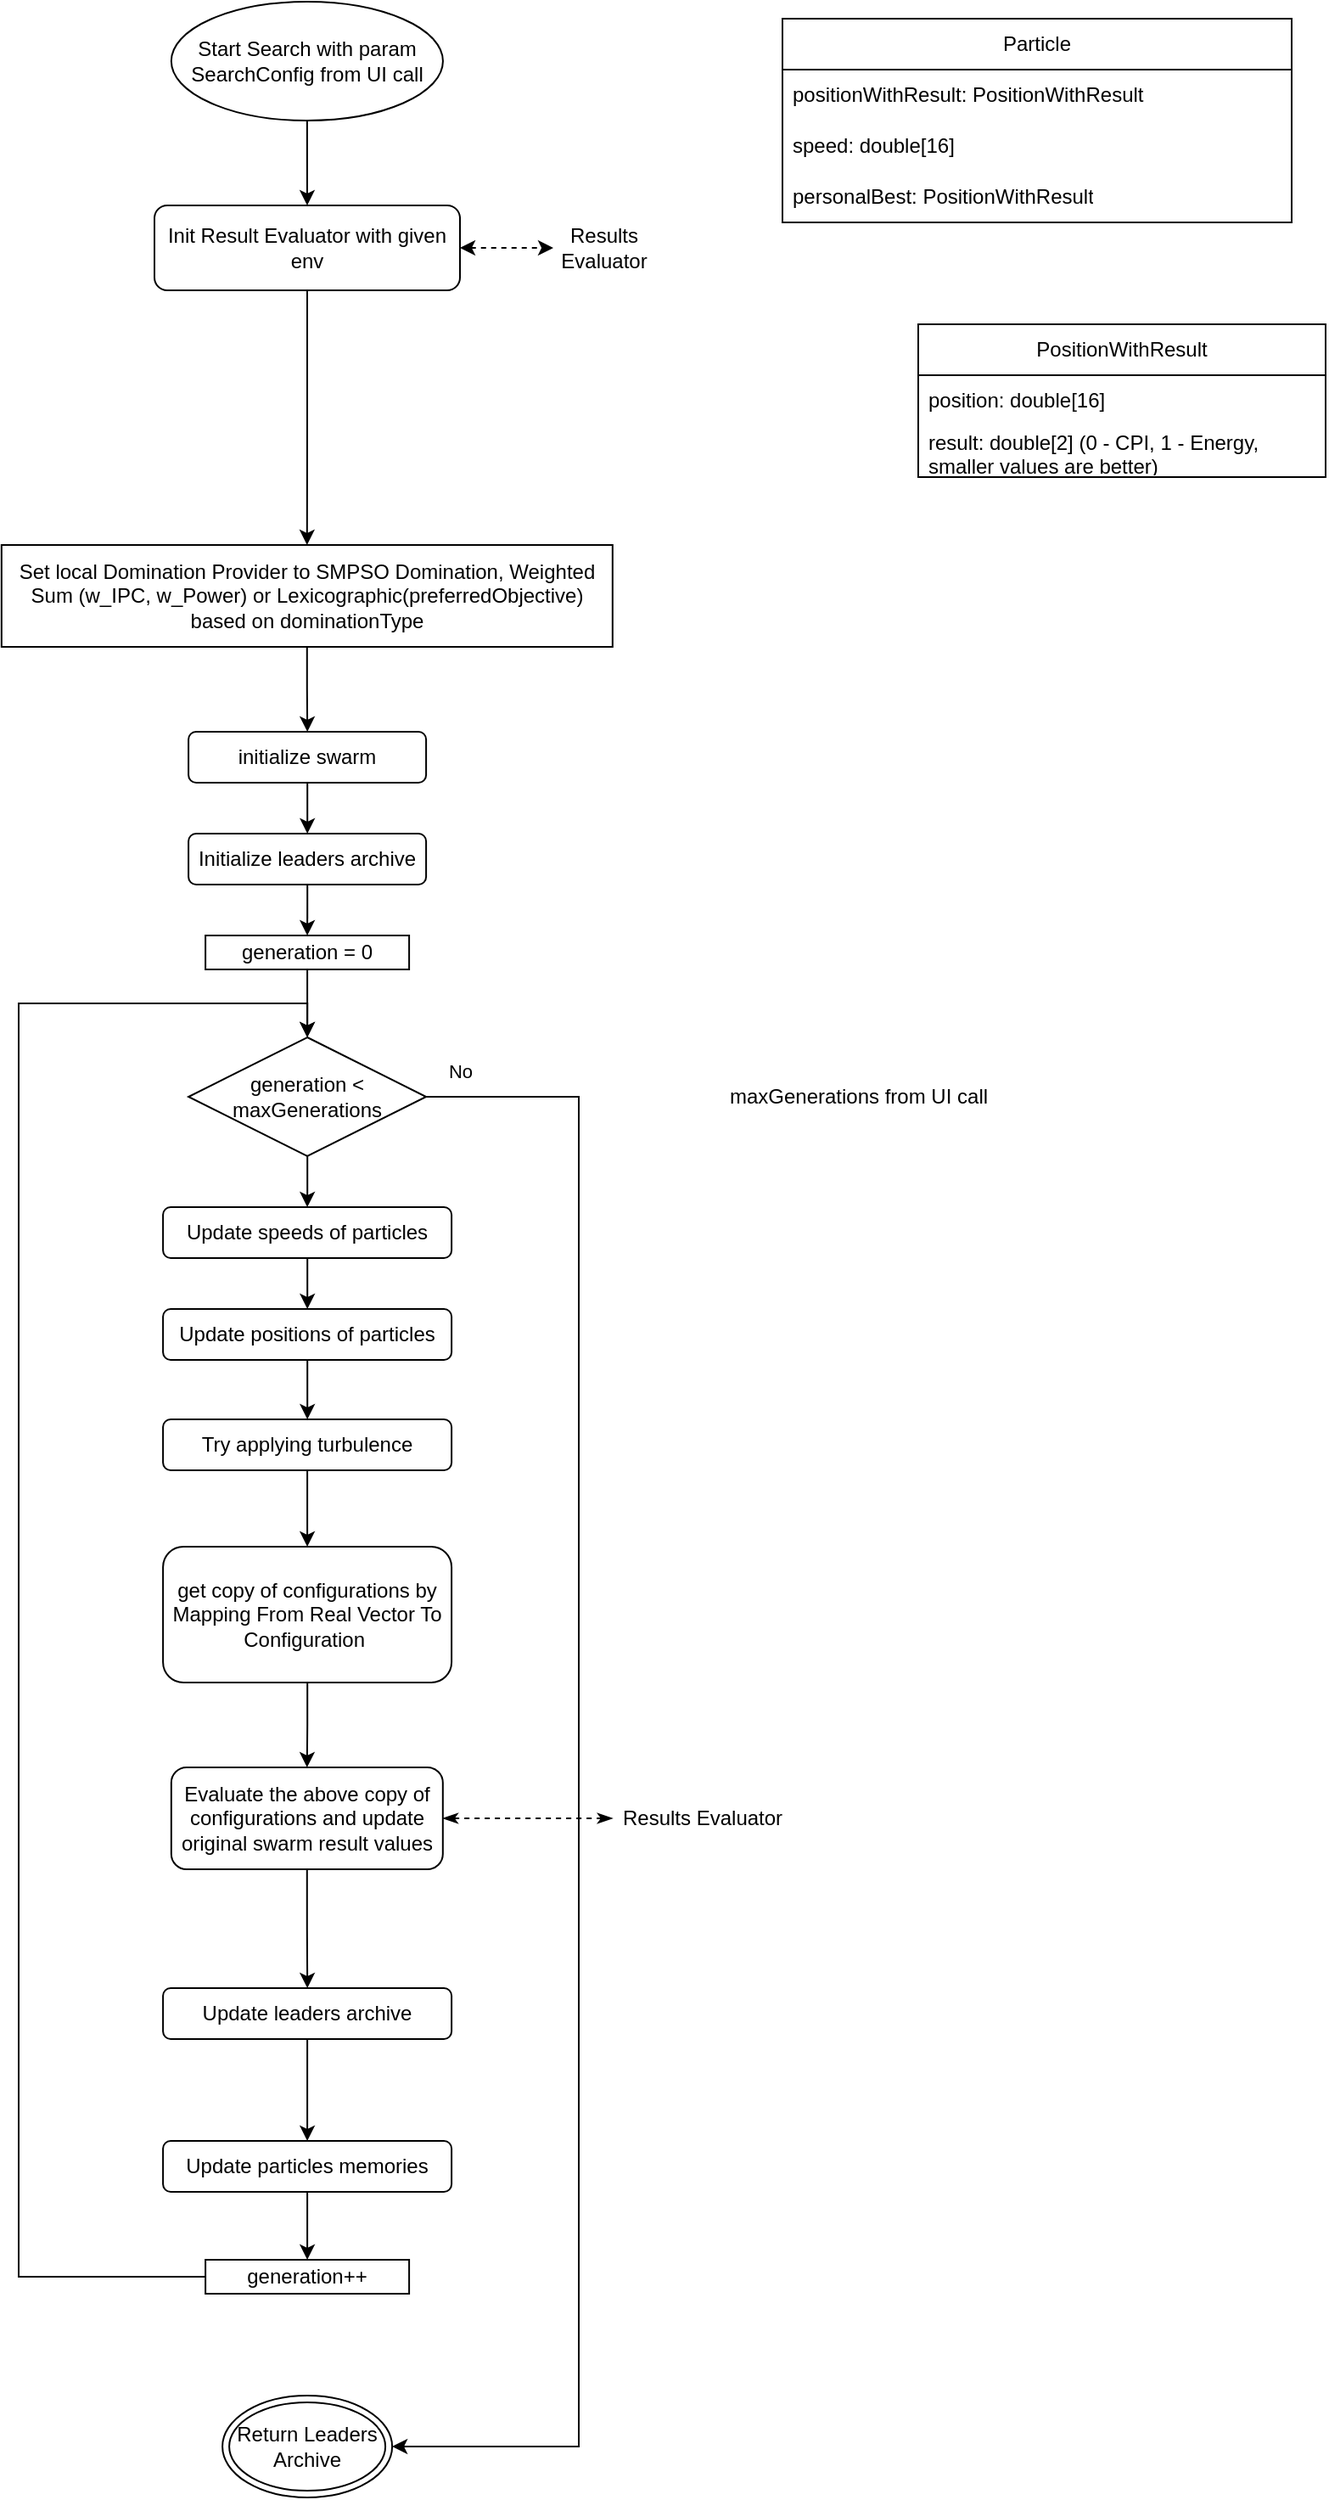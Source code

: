 <mxfile version="25.0.2" pages="9">
  <diagram name="Main" id="mer1Q-D7QFmTRmRvZn-K">
    <mxGraphModel dx="492" dy="578" grid="1" gridSize="10" guides="1" tooltips="1" connect="1" arrows="1" fold="1" page="1" pageScale="1" pageWidth="850" pageHeight="1100" math="0" shadow="0">
      <root>
        <mxCell id="0" />
        <mxCell id="1" parent="0" />
        <mxCell id="CJpW-dEF2FkyN9vKHG7K-2" value="" style="edgeStyle=orthogonalEdgeStyle;rounded=0;orthogonalLoop=1;jettySize=auto;html=1;" parent="1" source="9O8NbNWzuJORjY1L01Cl-1" target="CJpW-dEF2FkyN9vKHG7K-1" edge="1">
          <mxGeometry relative="1" as="geometry" />
        </mxCell>
        <mxCell id="9O8NbNWzuJORjY1L01Cl-1" value="Start Search with param SearchConfig from UI call" style="ellipse;whiteSpace=wrap;html=1;" parent="1" vertex="1">
          <mxGeometry x="139.91" y="10" width="160.06" height="70" as="geometry" />
        </mxCell>
        <mxCell id="JEw1piW-Nov8eNwJmhrz-17" style="edgeStyle=orthogonalEdgeStyle;rounded=0;orthogonalLoop=1;jettySize=auto;html=1;" parent="1" source="JEw1piW-Nov8eNwJmhrz-1" target="JEw1piW-Nov8eNwJmhrz-2" edge="1">
          <mxGeometry relative="1" as="geometry" />
        </mxCell>
        <mxCell id="JEw1piW-Nov8eNwJmhrz-1" value="initialize swarm" style="rounded=1;whiteSpace=wrap;html=1;" parent="1" vertex="1">
          <mxGeometry x="150.05" y="440" width="140" height="30" as="geometry" />
        </mxCell>
        <mxCell id="JEw1piW-Nov8eNwJmhrz-18" style="edgeStyle=orthogonalEdgeStyle;rounded=0;orthogonalLoop=1;jettySize=auto;html=1;entryX=0.5;entryY=0;entryDx=0;entryDy=0;" parent="1" source="JEw1piW-Nov8eNwJmhrz-2" target="JEw1piW-Nov8eNwJmhrz-3" edge="1">
          <mxGeometry relative="1" as="geometry" />
        </mxCell>
        <mxCell id="JEw1piW-Nov8eNwJmhrz-2" value="Initialize leaders archive" style="rounded=1;whiteSpace=wrap;html=1;" parent="1" vertex="1">
          <mxGeometry x="150.05" y="500" width="140" height="30" as="geometry" />
        </mxCell>
        <mxCell id="JEw1piW-Nov8eNwJmhrz-19" value="" style="edgeStyle=orthogonalEdgeStyle;rounded=0;orthogonalLoop=1;jettySize=auto;html=1;" parent="1" source="JEw1piW-Nov8eNwJmhrz-3" target="JEw1piW-Nov8eNwJmhrz-4" edge="1">
          <mxGeometry relative="1" as="geometry" />
        </mxCell>
        <mxCell id="JEw1piW-Nov8eNwJmhrz-3" value="generation = 0" style="rounded=0;whiteSpace=wrap;html=1;" parent="1" vertex="1">
          <mxGeometry x="160.05" y="560" width="120" height="20" as="geometry" />
        </mxCell>
        <mxCell id="JEw1piW-Nov8eNwJmhrz-23" style="edgeStyle=orthogonalEdgeStyle;rounded=0;orthogonalLoop=1;jettySize=auto;html=1;" parent="1" source="JEw1piW-Nov8eNwJmhrz-4" target="XtPFkoyNwsiE7fQPT80U-1" edge="1">
          <mxGeometry relative="1" as="geometry">
            <mxPoint x="280.05" y="1225" as="targetPoint" />
            <Array as="points">
              <mxPoint x="380" y="655" />
              <mxPoint x="380" y="1450" />
            </Array>
          </mxGeometry>
        </mxCell>
        <mxCell id="JEw1piW-Nov8eNwJmhrz-24" value="No" style="edgeLabel;html=1;align=center;verticalAlign=middle;resizable=0;points=[];" parent="JEw1piW-Nov8eNwJmhrz-23" vertex="1" connectable="0">
          <mxGeometry x="-0.96" y="-1" relative="1" as="geometry">
            <mxPoint y="-16" as="offset" />
          </mxGeometry>
        </mxCell>
        <mxCell id="JEw1piW-Nov8eNwJmhrz-45" style="edgeStyle=orthogonalEdgeStyle;rounded=0;orthogonalLoop=1;jettySize=auto;html=1;entryX=0.5;entryY=0;entryDx=0;entryDy=0;" parent="1" source="JEw1piW-Nov8eNwJmhrz-4" edge="1">
          <mxGeometry relative="1" as="geometry">
            <mxPoint x="220.05" y="720" as="targetPoint" />
          </mxGeometry>
        </mxCell>
        <mxCell id="JEw1piW-Nov8eNwJmhrz-4" value="generation &amp;lt; maxGenerations" style="rhombus;whiteSpace=wrap;html=1;" parent="1" vertex="1">
          <mxGeometry x="150.05" y="620" width="140" height="70" as="geometry" />
        </mxCell>
        <mxCell id="JEw1piW-Nov8eNwJmhrz-32" style="edgeStyle=orthogonalEdgeStyle;rounded=0;orthogonalLoop=1;jettySize=auto;html=1;entryX=0.5;entryY=0;entryDx=0;entryDy=0;" parent="1" source="JEw1piW-Nov8eNwJmhrz-11" target="JEw1piW-Nov8eNwJmhrz-4" edge="1">
          <mxGeometry relative="1" as="geometry">
            <Array as="points">
              <mxPoint x="50" y="1350" />
              <mxPoint x="50" y="600" />
              <mxPoint x="220" y="600" />
            </Array>
          </mxGeometry>
        </mxCell>
        <mxCell id="JEw1piW-Nov8eNwJmhrz-11" value="generation++" style="rounded=0;whiteSpace=wrap;html=1;" parent="1" vertex="1">
          <mxGeometry x="160.05" y="1340" width="120" height="20" as="geometry" />
        </mxCell>
        <mxCell id="QdyQd_z3b0H6NEa9Nn1w-3" value="" style="edgeStyle=orthogonalEdgeStyle;rounded=0;orthogonalLoop=1;jettySize=auto;html=1;" parent="1" source="QdyQd_z3b0H6NEa9Nn1w-1" target="QdyQd_z3b0H6NEa9Nn1w-2" edge="1">
          <mxGeometry relative="1" as="geometry" />
        </mxCell>
        <mxCell id="QdyQd_z3b0H6NEa9Nn1w-1" value="Update speeds of particles" style="rounded=1;whiteSpace=wrap;html=1;" parent="1" vertex="1">
          <mxGeometry x="135.05" y="720" width="170" height="30" as="geometry" />
        </mxCell>
        <mxCell id="QdyQd_z3b0H6NEa9Nn1w-5" value="" style="edgeStyle=orthogonalEdgeStyle;rounded=0;orthogonalLoop=1;jettySize=auto;html=1;" parent="1" source="QdyQd_z3b0H6NEa9Nn1w-2" target="QdyQd_z3b0H6NEa9Nn1w-4" edge="1">
          <mxGeometry relative="1" as="geometry" />
        </mxCell>
        <mxCell id="QdyQd_z3b0H6NEa9Nn1w-2" value="Update positions of particles" style="rounded=1;whiteSpace=wrap;html=1;" parent="1" vertex="1">
          <mxGeometry x="135.05" y="780" width="170" height="30" as="geometry" />
        </mxCell>
        <mxCell id="UiEMEwibkXtTi5Aak75y-11" style="edgeStyle=orthogonalEdgeStyle;rounded=0;orthogonalLoop=1;jettySize=auto;html=1;entryX=0.5;entryY=0;entryDx=0;entryDy=0;" parent="1" source="QdyQd_z3b0H6NEa9Nn1w-4" target="UiEMEwibkXtTi5Aak75y-10" edge="1">
          <mxGeometry relative="1" as="geometry" />
        </mxCell>
        <mxCell id="QdyQd_z3b0H6NEa9Nn1w-4" value="Try applying turbulence" style="rounded=1;whiteSpace=wrap;html=1;" parent="1" vertex="1">
          <mxGeometry x="135.05" y="845" width="170" height="30" as="geometry" />
        </mxCell>
        <mxCell id="QdyQd_z3b0H6NEa9Nn1w-12" value="" style="edgeStyle=orthogonalEdgeStyle;rounded=0;orthogonalLoop=1;jettySize=auto;html=1;" parent="1" source="QdyQd_z3b0H6NEa9Nn1w-8" target="QdyQd_z3b0H6NEa9Nn1w-11" edge="1">
          <mxGeometry relative="1" as="geometry" />
        </mxCell>
        <mxCell id="QdyQd_z3b0H6NEa9Nn1w-8" value="Update leaders archive" style="rounded=1;whiteSpace=wrap;html=1;" parent="1" vertex="1">
          <mxGeometry x="135.05" y="1180" width="170" height="30" as="geometry" />
        </mxCell>
        <mxCell id="QdyQd_z3b0H6NEa9Nn1w-13" value="" style="edgeStyle=orthogonalEdgeStyle;rounded=0;orthogonalLoop=1;jettySize=auto;html=1;" parent="1" source="QdyQd_z3b0H6NEa9Nn1w-11" target="JEw1piW-Nov8eNwJmhrz-11" edge="1">
          <mxGeometry relative="1" as="geometry" />
        </mxCell>
        <mxCell id="QdyQd_z3b0H6NEa9Nn1w-11" value="Update particles memories" style="rounded=1;whiteSpace=wrap;html=1;" parent="1" vertex="1">
          <mxGeometry x="135.05" y="1270" width="170" height="30" as="geometry" />
        </mxCell>
        <mxCell id="gy9hzoJ_tgm-pusf9kd0-1" value="Particle" style="swimlane;fontStyle=0;childLayout=stackLayout;horizontal=1;startSize=30;horizontalStack=0;resizeParent=1;resizeParentMax=0;resizeLast=0;collapsible=1;marginBottom=0;whiteSpace=wrap;html=1;" parent="1" vertex="1">
          <mxGeometry x="500" y="20" width="300" height="120" as="geometry" />
        </mxCell>
        <mxCell id="gy9hzoJ_tgm-pusf9kd0-2" value="positionWithResult: PositionWithResult" style="text;strokeColor=none;fillColor=none;align=left;verticalAlign=middle;spacingLeft=4;spacingRight=4;overflow=hidden;points=[[0,0.5],[1,0.5]];portConstraint=eastwest;rotatable=0;whiteSpace=wrap;html=1;" parent="gy9hzoJ_tgm-pusf9kd0-1" vertex="1">
          <mxGeometry y="30" width="300" height="30" as="geometry" />
        </mxCell>
        <mxCell id="gy9hzoJ_tgm-pusf9kd0-3" value="speed: double[16]" style="text;strokeColor=none;fillColor=none;align=left;verticalAlign=middle;spacingLeft=4;spacingRight=4;overflow=hidden;points=[[0,0.5],[1,0.5]];portConstraint=eastwest;rotatable=0;whiteSpace=wrap;html=1;" parent="gy9hzoJ_tgm-pusf9kd0-1" vertex="1">
          <mxGeometry y="60" width="300" height="30" as="geometry" />
        </mxCell>
        <mxCell id="gy9hzoJ_tgm-pusf9kd0-4" value="personalBest: PositionWithResult" style="text;strokeColor=none;fillColor=none;align=left;verticalAlign=middle;spacingLeft=4;spacingRight=4;overflow=hidden;points=[[0,0.5],[1,0.5]];portConstraint=eastwest;rotatable=0;whiteSpace=wrap;html=1;" parent="gy9hzoJ_tgm-pusf9kd0-1" vertex="1">
          <mxGeometry y="90" width="300" height="30" as="geometry" />
        </mxCell>
        <mxCell id="XtPFkoyNwsiE7fQPT80U-1" value="Return Leaders Archive" style="ellipse;shape=doubleEllipse;whiteSpace=wrap;html=1;" parent="1" vertex="1">
          <mxGeometry x="170.05" y="1420" width="100" height="60" as="geometry" />
        </mxCell>
        <mxCell id="CcpYXkqNeWHHpjf-c1Jl-1" value="maxGenerations from UI call" style="text;html=1;align=center;verticalAlign=middle;whiteSpace=wrap;rounded=0;" parent="1" vertex="1">
          <mxGeometry x="450.11" y="640" width="190" height="30" as="geometry" />
        </mxCell>
        <mxCell id="DMipOT66YE0y_2yzG4A0-3" value="" style="edgeStyle=orthogonalEdgeStyle;rounded=0;orthogonalLoop=1;jettySize=auto;html=1;" parent="1" source="CJpW-dEF2FkyN9vKHG7K-1" target="DMipOT66YE0y_2yzG4A0-2" edge="1">
          <mxGeometry relative="1" as="geometry">
            <mxPoint x="220" y="280" as="sourcePoint" />
          </mxGeometry>
        </mxCell>
        <mxCell id="DMipOT66YE0y_2yzG4A0-4" value="" style="edgeStyle=orthogonalEdgeStyle;rounded=0;orthogonalLoop=1;jettySize=auto;html=1;" parent="1" source="DMipOT66YE0y_2yzG4A0-2" target="JEw1piW-Nov8eNwJmhrz-1" edge="1">
          <mxGeometry relative="1" as="geometry" />
        </mxCell>
        <mxCell id="DMipOT66YE0y_2yzG4A0-2" value="Set local Domination Provider to SMPSO Domination, Weighted Sum (w_IPC, w_Power) or Lexicographic(preferredObjective) based on dominationType" style="rounded=0;whiteSpace=wrap;html=1;" parent="1" vertex="1">
          <mxGeometry x="39.91" y="330" width="360" height="60" as="geometry" />
        </mxCell>
        <mxCell id="JHp8HWL1XByZFpylusa7-2" value="PositionWithResult" style="swimlane;fontStyle=0;childLayout=stackLayout;horizontal=1;startSize=30;horizontalStack=0;resizeParent=1;resizeParentMax=0;resizeLast=0;collapsible=1;marginBottom=0;whiteSpace=wrap;html=1;" parent="1" vertex="1">
          <mxGeometry x="580" y="200" width="240" height="90" as="geometry" />
        </mxCell>
        <mxCell id="JHp8HWL1XByZFpylusa7-3" value="position: double[16]" style="text;strokeColor=none;fillColor=none;align=left;verticalAlign=middle;spacingLeft=4;spacingRight=4;overflow=hidden;points=[[0,0.5],[1,0.5]];portConstraint=eastwest;rotatable=0;whiteSpace=wrap;html=1;" parent="JHp8HWL1XByZFpylusa7-2" vertex="1">
          <mxGeometry y="30" width="240" height="30" as="geometry" />
        </mxCell>
        <mxCell id="JHp8HWL1XByZFpylusa7-4" value="result: double[2] (0 - CPI, 1 - Energy, smaller values are better)" style="text;strokeColor=none;fillColor=none;align=left;verticalAlign=middle;spacingLeft=4;spacingRight=4;overflow=hidden;points=[[0,0.5],[1,0.5]];portConstraint=eastwest;rotatable=0;whiteSpace=wrap;html=1;" parent="JHp8HWL1XByZFpylusa7-2" vertex="1">
          <mxGeometry y="60" width="240" height="30" as="geometry" />
        </mxCell>
        <mxCell id="UiEMEwibkXtTi5Aak75y-6" value="Results Evaluator" style="text;strokeColor=none;fillColor=none;align=left;verticalAlign=middle;spacingLeft=4;spacingRight=4;overflow=hidden;points=[[0,0.5],[1,0.5]];portConstraint=eastwest;rotatable=0;whiteSpace=wrap;html=1;" parent="1" vertex="1">
          <mxGeometry x="399.94" y="1065" width="120" height="30" as="geometry" />
        </mxCell>
        <mxCell id="UiEMEwibkXtTi5Aak75y-7" style="edgeStyle=orthogonalEdgeStyle;rounded=0;orthogonalLoop=1;jettySize=auto;html=1;dashed=1;endArrow=classicThin;endFill=1;startArrow=classicThin;startFill=1;" parent="1" source="UiEMEwibkXtTi5Aak75y-6" target="UiEMEwibkXtTi5Aak75y-8" edge="1">
          <mxGeometry relative="1" as="geometry" />
        </mxCell>
        <mxCell id="UiEMEwibkXtTi5Aak75y-12" value="" style="edgeStyle=orthogonalEdgeStyle;rounded=0;orthogonalLoop=1;jettySize=auto;html=1;" parent="1" source="UiEMEwibkXtTi5Aak75y-8" target="QdyQd_z3b0H6NEa9Nn1w-8" edge="1">
          <mxGeometry relative="1" as="geometry" />
        </mxCell>
        <mxCell id="UiEMEwibkXtTi5Aak75y-8" value="Evaluate the above copy of configurations and update original swarm result values" style="rounded=1;whiteSpace=wrap;html=1;" parent="1" vertex="1">
          <mxGeometry x="139.91" y="1050" width="160" height="60" as="geometry" />
        </mxCell>
        <mxCell id="UiEMEwibkXtTi5Aak75y-9" style="edgeStyle=orthogonalEdgeStyle;rounded=0;orthogonalLoop=1;jettySize=auto;html=1;" parent="1" source="UiEMEwibkXtTi5Aak75y-10" target="UiEMEwibkXtTi5Aak75y-8" edge="1">
          <mxGeometry relative="1" as="geometry" />
        </mxCell>
        <mxCell id="UiEMEwibkXtTi5Aak75y-10" value="get copy of configurations by Mapping From Real Vector To Configuration&amp;nbsp;" style="rounded=1;whiteSpace=wrap;html=1;" parent="1" vertex="1">
          <mxGeometry x="135.05" y="920" width="170" height="80" as="geometry" />
        </mxCell>
        <mxCell id="CJpW-dEF2FkyN9vKHG7K-5" value="" style="edgeStyle=orthogonalEdgeStyle;rounded=0;orthogonalLoop=1;jettySize=auto;html=1;startArrow=classic;startFill=1;dashed=1;" parent="1" source="CJpW-dEF2FkyN9vKHG7K-1" target="CJpW-dEF2FkyN9vKHG7K-4" edge="1">
          <mxGeometry relative="1" as="geometry" />
        </mxCell>
        <mxCell id="CJpW-dEF2FkyN9vKHG7K-1" value="Init Result Evaluator with given env" style="rounded=1;whiteSpace=wrap;html=1;" parent="1" vertex="1">
          <mxGeometry x="130" y="130" width="180" height="50" as="geometry" />
        </mxCell>
        <mxCell id="CJpW-dEF2FkyN9vKHG7K-4" value="Results Evaluator" style="text;html=1;align=center;verticalAlign=middle;whiteSpace=wrap;rounded=0;" parent="1" vertex="1">
          <mxGeometry x="365" y="140" width="60" height="30" as="geometry" />
        </mxCell>
      </root>
    </mxGraphModel>
  </diagram>
  <diagram id="DvbdqieHHknr5DbnnIH0" name="Initialize Swarm">
    <mxGraphModel dx="408" dy="479" grid="1" gridSize="10" guides="1" tooltips="1" connect="1" arrows="1" fold="1" page="1" pageScale="1" pageWidth="850" pageHeight="1100" math="0" shadow="0">
      <root>
        <mxCell id="0" />
        <mxCell id="1" parent="0" />
        <mxCell id="qBTOAJuwR8NgXUdugwlV-1" value="" style="edgeStyle=orthogonalEdgeStyle;rounded=0;orthogonalLoop=1;jettySize=auto;html=1;" parent="1" source="yQ3MBcs3mOTVq_82O27H-1" target="yQ3MBcs3mOTVq_82O27H-2" edge="1">
          <mxGeometry relative="1" as="geometry" />
        </mxCell>
        <mxCell id="yQ3MBcs3mOTVq_82O27H-1" value="Start initialization of swarm" style="ellipse;whiteSpace=wrap;html=1;" parent="1" vertex="1">
          <mxGeometry x="320" y="20" width="120" height="70" as="geometry" />
        </mxCell>
        <mxCell id="pUz4ezTDpapkke-n0O7A-1" value="" style="edgeStyle=orthogonalEdgeStyle;rounded=0;orthogonalLoop=1;jettySize=auto;html=1;" parent="1" source="yQ3MBcs3mOTVq_82O27H-2" target="k931aRLgWhVeED5Lz_6K-1" edge="1">
          <mxGeometry relative="1" as="geometry" />
        </mxCell>
        <mxCell id="yQ3MBcs3mOTVq_82O27H-2" value="let swarm be a list of swarmSize particles with random configurations" style="rounded=0;whiteSpace=wrap;html=1;" parent="1" vertex="1">
          <mxGeometry x="310" y="130" width="140" height="60" as="geometry" />
        </mxCell>
        <mxCell id="pUz4ezTDpapkke-n0O7A-4" value="" style="edgeStyle=orthogonalEdgeStyle;rounded=0;orthogonalLoop=1;jettySize=auto;html=1;" parent="1" source="MawIRmo5o7hxTb80F0-O-4" target="MawIRmo5o7hxTb80F0-O-16" edge="1">
          <mxGeometry relative="1" as="geometry" />
        </mxCell>
        <mxCell id="MawIRmo5o7hxTb80F0-O-4" value="For each particle in Swarm" style="swimlane;whiteSpace=wrap;html=1;" parent="1" vertex="1">
          <mxGeometry x="280" y="460" width="200" height="220" as="geometry" />
        </mxCell>
        <mxCell id="MawIRmo5o7hxTb80F0-O-8" value="Update results of particle with above result" style="rounded=0;whiteSpace=wrap;html=1;" parent="MawIRmo5o7hxTb80F0-O-4" vertex="1">
          <mxGeometry x="30" y="40" width="140" height="40" as="geometry" />
        </mxCell>
        <mxCell id="MawIRmo5o7hxTb80F0-O-11" value="Set particle speeds to 0" style="rounded=0;whiteSpace=wrap;html=1;" parent="MawIRmo5o7hxTb80F0-O-4" vertex="1">
          <mxGeometry x="35" y="100" width="130" height="30" as="geometry" />
        </mxCell>
        <mxCell id="MawIRmo5o7hxTb80F0-O-12" value="" style="edgeStyle=orthogonalEdgeStyle;rounded=0;orthogonalLoop=1;jettySize=auto;html=1;" parent="MawIRmo5o7hxTb80F0-O-4" source="MawIRmo5o7hxTb80F0-O-8" target="MawIRmo5o7hxTb80F0-O-11" edge="1">
          <mxGeometry relative="1" as="geometry" />
        </mxCell>
        <mxCell id="MawIRmo5o7hxTb80F0-O-14" value="" style="edgeStyle=orthogonalEdgeStyle;rounded=0;orthogonalLoop=1;jettySize=auto;html=1;" parent="MawIRmo5o7hxTb80F0-O-4" source="MawIRmo5o7hxTb80F0-O-11" target="MawIRmo5o7hxTb80F0-O-13" edge="1">
          <mxGeometry relative="1" as="geometry" />
        </mxCell>
        <mxCell id="MawIRmo5o7hxTb80F0-O-13" value="Set particle personal best to its current position" style="rounded=0;whiteSpace=wrap;html=1;" parent="MawIRmo5o7hxTb80F0-O-4" vertex="1">
          <mxGeometry x="40" y="150" width="120" height="50" as="geometry" />
        </mxCell>
        <mxCell id="MawIRmo5o7hxTb80F0-O-16" value="END" style="ellipse;shape=doubleEllipse;whiteSpace=wrap;html=1;" parent="1" vertex="1">
          <mxGeometry x="330" y="740" width="100" height="60" as="geometry" />
        </mxCell>
        <mxCell id="b4PnMtemHFmzvL3poBeY-1" value="The randomization must respect MinLimits and MaxLimits" style="text;html=1;align=center;verticalAlign=middle;whiteSpace=wrap;rounded=0;" parent="1" vertex="1">
          <mxGeometry x="480" y="122.5" width="270" height="75" as="geometry" />
        </mxCell>
        <mxCell id="MawIRmo5o7hxTb80F0-O-7" value="Results Evaluator" style="text;strokeColor=none;fillColor=none;align=left;verticalAlign=middle;spacingLeft=4;spacingRight=4;overflow=hidden;points=[[0,0.5],[1,0.5]];portConstraint=eastwest;rotatable=0;whiteSpace=wrap;html=1;" parent="1" vertex="1">
          <mxGeometry x="510" y="380" width="120" height="30" as="geometry" />
        </mxCell>
        <mxCell id="MawIRmo5o7hxTb80F0-O-10" style="edgeStyle=orthogonalEdgeStyle;rounded=0;orthogonalLoop=1;jettySize=auto;html=1;dashed=1;endArrow=classicThin;endFill=1;startArrow=classicThin;startFill=1;" parent="1" source="MawIRmo5o7hxTb80F0-O-7" target="MawIRmo5o7hxTb80F0-O-6" edge="1">
          <mxGeometry relative="1" as="geometry" />
        </mxCell>
        <mxCell id="pUz4ezTDpapkke-n0O7A-3" style="edgeStyle=orthogonalEdgeStyle;rounded=0;orthogonalLoop=1;jettySize=auto;html=1;entryX=0.5;entryY=0;entryDx=0;entryDy=0;" parent="1" source="MawIRmo5o7hxTb80F0-O-6" target="MawIRmo5o7hxTb80F0-O-4" edge="1">
          <mxGeometry relative="1" as="geometry" />
        </mxCell>
        <mxCell id="MawIRmo5o7hxTb80F0-O-6" value="Evaluate the above copy of configurations&amp;nbsp;" style="rounded=1;whiteSpace=wrap;html=1;" parent="1" vertex="1">
          <mxGeometry x="300" y="365" width="160" height="60" as="geometry" />
        </mxCell>
        <mxCell id="kJICMQAuUIQ2lftzsrY4-2" style="edgeStyle=orthogonalEdgeStyle;rounded=0;orthogonalLoop=1;jettySize=auto;html=1;" parent="1" source="k931aRLgWhVeED5Lz_6K-1" target="MawIRmo5o7hxTb80F0-O-6" edge="1">
          <mxGeometry relative="1" as="geometry" />
        </mxCell>
        <mxCell id="k931aRLgWhVeED5Lz_6K-1" value="get copy of configurations by Mapping From Real Vector To Configuration&amp;nbsp;" style="rounded=1;whiteSpace=wrap;html=1;" parent="1" vertex="1">
          <mxGeometry x="295" y="250" width="170" height="80" as="geometry" />
        </mxCell>
      </root>
    </mxGraphModel>
  </diagram>
  <diagram id="1TdvZzMyM3aP6utzr17O" name="Initialize Leaders Archive">
    <mxGraphModel dx="700" dy="409" grid="1" gridSize="10" guides="1" tooltips="1" connect="1" arrows="1" fold="1" page="1" pageScale="1" pageWidth="850" pageHeight="1100" math="0" shadow="0">
      <root>
        <mxCell id="0" />
        <mxCell id="1" parent="0" />
        <mxCell id="fRfRLBUCj1vt5A7RjBGE-3" value="" style="edgeStyle=orthogonalEdgeStyle;rounded=0;orthogonalLoop=1;jettySize=auto;html=1;" parent="1" source="fRfRLBUCj1vt5A7RjBGE-1" target="fRfRLBUCj1vt5A7RjBGE-2" edge="1">
          <mxGeometry relative="1" as="geometry" />
        </mxCell>
        <mxCell id="fRfRLBUCj1vt5A7RjBGE-1" value="Start" style="ellipse;whiteSpace=wrap;html=1;" parent="1" vertex="1">
          <mxGeometry x="320" y="20" width="70" height="40" as="geometry" />
        </mxCell>
        <mxCell id="ixd07KHr537AiMv113Cl-2" style="edgeStyle=orthogonalEdgeStyle;rounded=0;orthogonalLoop=1;jettySize=auto;html=1;" parent="1" source="fRfRLBUCj1vt5A7RjBGE-2" target="ixd07KHr537AiMv113Cl-1" edge="1">
          <mxGeometry relative="1" as="geometry" />
        </mxCell>
        <mxCell id="fRfRLBUCj1vt5A7RjBGE-2" value="Let leadersArchive be an empty list of PositionWithResult with fixed max size archiveSize" style="rounded=0;whiteSpace=wrap;html=1;" parent="1" vertex="1">
          <mxGeometry x="250" y="100" width="210" height="50" as="geometry" />
        </mxCell>
        <mxCell id="fRfRLBUCj1vt5A7RjBGE-4" value="archiveSize from UI searchConfig call" style="text;html=1;align=center;verticalAlign=middle;whiteSpace=wrap;rounded=0;" parent="1" vertex="1">
          <mxGeometry x="470" y="110" width="140" height="30" as="geometry" />
        </mxCell>
        <mxCell id="EsEAKmMr8EwAGiMoKozd-2" value="" style="edgeStyle=orthogonalEdgeStyle;rounded=0;orthogonalLoop=1;jettySize=auto;html=1;" parent="1" source="ixd07KHr537AiMv113Cl-1" target="EsEAKmMr8EwAGiMoKozd-1" edge="1">
          <mxGeometry relative="1" as="geometry" />
        </mxCell>
        <mxCell id="ixd07KHr537AiMv113Cl-1" value="For each particle in swarm" style="swimlane;whiteSpace=wrap;html=1;" parent="1" vertex="1">
          <mxGeometry x="240" y="200" width="230" height="470" as="geometry" />
        </mxCell>
        <mxCell id="ixd07KHr537AiMv113Cl-6" value="" style="edgeStyle=orthogonalEdgeStyle;rounded=0;orthogonalLoop=1;jettySize=auto;html=1;" parent="ixd07KHr537AiMv113Cl-1" source="ixd07KHr537AiMv113Cl-3" edge="1">
          <mxGeometry relative="1" as="geometry">
            <mxPoint x="115" y="140" as="targetPoint" />
          </mxGeometry>
        </mxCell>
        <mxCell id="ixd07KHr537AiMv113Cl-3" value="check Is Dominated for particle against the set of all particles in swarm" style="rounded=1;whiteSpace=wrap;html=1;" parent="ixd07KHr537AiMv113Cl-1" vertex="1">
          <mxGeometry x="20" y="40" width="190" height="70" as="geometry" />
        </mxCell>
        <mxCell id="pH74-jYKieRBNFsiH0OJ-3" value="" style="edgeStyle=orthogonalEdgeStyle;rounded=0;orthogonalLoop=1;jettySize=auto;html=1;" parent="ixd07KHr537AiMv113Cl-1" source="ujtD4HR-Of2aE9-3337X-1" target="pH74-jYKieRBNFsiH0OJ-5" edge="1">
          <mxGeometry relative="1" as="geometry">
            <mxPoint x="115" y="240" as="targetPoint" />
          </mxGeometry>
        </mxCell>
        <mxCell id="pH74-jYKieRBNFsiH0OJ-4" value="No" style="edgeLabel;html=1;align=center;verticalAlign=middle;resizable=0;points=[];" parent="pH74-jYKieRBNFsiH0OJ-3" vertex="1" connectable="0">
          <mxGeometry x="-0.421" y="1" relative="1" as="geometry">
            <mxPoint as="offset" />
          </mxGeometry>
        </mxCell>
        <mxCell id="ujtD4HR-Of2aE9-3337X-1" value="particle&amp;nbsp;&lt;div&gt;is dominated&lt;/div&gt;" style="rhombus;whiteSpace=wrap;html=1;" parent="ixd07KHr537AiMv113Cl-1" vertex="1">
          <mxGeometry x="40" y="140" width="150" height="60" as="geometry" />
        </mxCell>
        <mxCell id="pH74-jYKieRBNFsiH0OJ-9" value="" style="edgeStyle=orthogonalEdgeStyle;rounded=0;orthogonalLoop=1;jettySize=auto;html=1;" parent="ixd07KHr537AiMv113Cl-1" source="pH74-jYKieRBNFsiH0OJ-5" target="pH74-jYKieRBNFsiH0OJ-8" edge="1">
          <mxGeometry relative="1" as="geometry">
            <Array as="points">
              <mxPoint x="115" y="350" />
              <mxPoint x="115" y="350" />
            </Array>
          </mxGeometry>
        </mxCell>
        <mxCell id="pH74-jYKieRBNFsiH0OJ-10" value="No" style="edgeLabel;html=1;align=center;verticalAlign=middle;resizable=0;points=[];" parent="pH74-jYKieRBNFsiH0OJ-9" vertex="1" connectable="0">
          <mxGeometry x="-0.396" y="3" relative="1" as="geometry">
            <mxPoint as="offset" />
          </mxGeometry>
        </mxCell>
        <mxCell id="pH74-jYKieRBNFsiH0OJ-5" value="particle&#39;s position&amp;nbsp;&lt;div&gt;already exists in leader&#39;s archive when converted from real to Config&lt;/div&gt;" style="rhombus;whiteSpace=wrap;html=1;" parent="ixd07KHr537AiMv113Cl-1" vertex="1">
          <mxGeometry x="10" y="250" width="210" height="100" as="geometry" />
        </mxCell>
        <mxCell id="pH74-jYKieRBNFsiH0OJ-8" value="Add particle&#39;s position in leadersArchive" style="rounded=0;whiteSpace=wrap;html=1;" parent="ixd07KHr537AiMv113Cl-1" vertex="1">
          <mxGeometry x="55" y="410" width="120" height="40" as="geometry" />
        </mxCell>
        <mxCell id="ixd07KHr537AiMv113Cl-7" value="END" style="ellipse;shape=doubleEllipse;whiteSpace=wrap;html=1;" parent="1" vertex="1">
          <mxGeometry x="305" y="820" width="100" height="60" as="geometry" />
        </mxCell>
        <mxCell id="EsEAKmMr8EwAGiMoKozd-3" value="" style="edgeStyle=orthogonalEdgeStyle;rounded=0;orthogonalLoop=1;jettySize=auto;html=1;" parent="1" source="EsEAKmMr8EwAGiMoKozd-1" target="ixd07KHr537AiMv113Cl-7" edge="1">
          <mxGeometry relative="1" as="geometry" />
        </mxCell>
        <mxCell id="EsEAKmMr8EwAGiMoKozd-1" value="Calculate crowding distance for leader&#39;s archive and store it in crowdingDistances" style="rounded=1;whiteSpace=wrap;html=1;" parent="1" vertex="1">
          <mxGeometry x="252.5" y="710" width="205" height="60" as="geometry" />
        </mxCell>
      </root>
    </mxGraphModel>
  </diagram>
  <diagram id="JiFSUHPM6dUyjtV7e0is" name="Crowding Distance">
    <mxGraphModel dx="819" dy="479" grid="1" gridSize="10" guides="1" tooltips="1" connect="1" arrows="1" fold="1" page="1" pageScale="1" pageWidth="850" pageHeight="1100" math="0" shadow="0">
      <root>
        <mxCell id="0" />
        <mxCell id="1" parent="0" />
        <mxCell id="_GmWn-QnmCwfYe8C5JsK-2" value="" style="edgeStyle=orthogonalEdgeStyle;rounded=0;orthogonalLoop=1;jettySize=auto;html=1;" parent="1" source="4uXApGb6hzrbyHSut3N9-1" target="_GmWn-QnmCwfYe8C5JsK-1" edge="1">
          <mxGeometry relative="1" as="geometry" />
        </mxCell>
        <mxCell id="4uXApGb6hzrbyHSut3N9-1" value="Start with params: configs as positionWithResult list" style="ellipse;whiteSpace=wrap;html=1;" parent="1" vertex="1">
          <mxGeometry x="87.5" y="30" width="260" height="70" as="geometry" />
        </mxCell>
        <mxCell id="NCookCJcaOnP2MxyVQ3p-1" value="" style="edgeStyle=orthogonalEdgeStyle;rounded=0;orthogonalLoop=1;jettySize=auto;html=1;" parent="1" source="_GmWn-QnmCwfYe8C5JsK-1" target="_GmWn-QnmCwfYe8C5JsK-3" edge="1">
          <mxGeometry relative="1" as="geometry" />
        </mxCell>
        <mxCell id="_GmWn-QnmCwfYe8C5JsK-1" value="Let crowdingDistances be an empty list from index of positionWithResult inside the param to crowding distance (double[length of list from param])" style="rounded=0;whiteSpace=wrap;html=1;" parent="1" vertex="1">
          <mxGeometry x="90" y="140" width="255" height="60" as="geometry" />
        </mxCell>
        <mxCell id="NCookCJcaOnP2MxyVQ3p-3" value="" style="edgeStyle=orthogonalEdgeStyle;rounded=0;orthogonalLoop=1;jettySize=auto;html=1;" parent="1" source="_GmWn-QnmCwfYe8C5JsK-3" target="NCookCJcaOnP2MxyVQ3p-2" edge="1">
          <mxGeometry relative="1" as="geometry" />
        </mxCell>
        <mxCell id="NCookCJcaOnP2MxyVQ3p-10" value="yes" style="edgeLabel;html=1;align=center;verticalAlign=middle;resizable=0;points=[];" parent="NCookCJcaOnP2MxyVQ3p-3" vertex="1" connectable="0">
          <mxGeometry x="-0.509" relative="1" as="geometry">
            <mxPoint as="offset" />
          </mxGeometry>
        </mxCell>
        <mxCell id="NCookCJcaOnP2MxyVQ3p-5" value="" style="edgeStyle=orthogonalEdgeStyle;rounded=0;orthogonalLoop=1;jettySize=auto;html=1;" parent="1" source="_GmWn-QnmCwfYe8C5JsK-3" target="NCookCJcaOnP2MxyVQ3p-4" edge="1">
          <mxGeometry relative="1" as="geometry" />
        </mxCell>
        <mxCell id="_GmWn-QnmCwfYe8C5JsK-3" value="does config set contains&lt;div&gt;&amp;nbsp;no elements&lt;/div&gt;" style="rhombus;whiteSpace=wrap;html=1;" parent="1" vertex="1">
          <mxGeometry x="117.5" y="230" width="200" height="80" as="geometry" />
        </mxCell>
        <mxCell id="NCookCJcaOnP2MxyVQ3p-2" value="return crowdingDistances" style="ellipse;shape=doubleEllipse;whiteSpace=wrap;html=1;" parent="1" vertex="1">
          <mxGeometry x="380" y="240" width="130" height="60" as="geometry" />
        </mxCell>
        <mxCell id="NCookCJcaOnP2MxyVQ3p-8" value="" style="edgeStyle=orthogonalEdgeStyle;rounded=0;orthogonalLoop=1;jettySize=auto;html=1;" parent="1" source="NCookCJcaOnP2MxyVQ3p-4" edge="1" target="NCookCJcaOnP2MxyVQ3p-6">
          <mxGeometry relative="1" as="geometry">
            <mxPoint x="370" y="370" as="targetPoint" />
          </mxGeometry>
        </mxCell>
        <mxCell id="NCookCJcaOnP2MxyVQ3p-11" value="yes" style="edgeLabel;html=1;align=center;verticalAlign=middle;resizable=0;points=[];" parent="NCookCJcaOnP2MxyVQ3p-8" vertex="1" connectable="0">
          <mxGeometry x="-0.289" y="1" relative="1" as="geometry">
            <mxPoint as="offset" />
          </mxGeometry>
        </mxCell>
        <mxCell id="NCookCJcaOnP2MxyVQ3p-22" value="" style="edgeStyle=orthogonalEdgeStyle;rounded=0;orthogonalLoop=1;jettySize=auto;html=1;" parent="1" source="NCookCJcaOnP2MxyVQ3p-4" target="NCookCJcaOnP2MxyVQ3p-12" edge="1">
          <mxGeometry relative="1" as="geometry" />
        </mxCell>
        <mxCell id="NCookCJcaOnP2MxyVQ3p-4" value="does config set contains&lt;div&gt;&amp;nbsp;one element&lt;/div&gt;" style="rhombus;whiteSpace=wrap;html=1;" parent="1" vertex="1">
          <mxGeometry x="117.5" y="330" width="200" height="80" as="geometry" />
        </mxCell>
        <mxCell id="NCookCJcaOnP2MxyVQ3p-9" value="" style="edgeStyle=orthogonalEdgeStyle;rounded=0;orthogonalLoop=1;jettySize=auto;html=1;" parent="1" source="NCookCJcaOnP2MxyVQ3p-6" target="NCookCJcaOnP2MxyVQ3p-7" edge="1">
          <mxGeometry relative="1" as="geometry" />
        </mxCell>
        <mxCell id="NCookCJcaOnP2MxyVQ3p-6" value="set crowdingDistances of the index of that element to +infinity" style="rounded=0;whiteSpace=wrap;html=1;" parent="1" vertex="1">
          <mxGeometry x="377.5" y="340" width="160" height="60" as="geometry" />
        </mxCell>
        <mxCell id="NCookCJcaOnP2MxyVQ3p-7" value="return crowdingDistances" style="ellipse;shape=doubleEllipse;whiteSpace=wrap;html=1;" parent="1" vertex="1">
          <mxGeometry x="590" y="340" width="130" height="60" as="geometry" />
        </mxCell>
        <mxCell id="NCookCJcaOnP2MxyVQ3p-23" value="" style="edgeStyle=orthogonalEdgeStyle;rounded=0;orthogonalLoop=1;jettySize=auto;html=1;" parent="1" source="NCookCJcaOnP2MxyVQ3p-12" edge="1" target="NCookCJcaOnP2MxyVQ3p-14">
          <mxGeometry relative="1" as="geometry">
            <mxPoint x="370" y="470" as="targetPoint" />
          </mxGeometry>
        </mxCell>
        <mxCell id="NCookCJcaOnP2MxyVQ3p-24" value="yes" style="edgeLabel;html=1;align=center;verticalAlign=middle;resizable=0;points=[];" parent="NCookCJcaOnP2MxyVQ3p-23" vertex="1" connectable="0">
          <mxGeometry x="-0.261" y="2" relative="1" as="geometry">
            <mxPoint as="offset" />
          </mxGeometry>
        </mxCell>
        <mxCell id="NCookCJcaOnP2MxyVQ3p-27" value="" style="edgeStyle=orthogonalEdgeStyle;rounded=0;orthogonalLoop=1;jettySize=auto;html=1;" parent="1" source="NCookCJcaOnP2MxyVQ3p-12" target="NCookCJcaOnP2MxyVQ3p-26" edge="1">
          <mxGeometry relative="1" as="geometry" />
        </mxCell>
        <mxCell id="NCookCJcaOnP2MxyVQ3p-12" value="does config set contains&lt;div&gt;&amp;nbsp;two elements&lt;/div&gt;" style="rhombus;whiteSpace=wrap;html=1;" parent="1" vertex="1">
          <mxGeometry x="117.5" y="430" width="200" height="80" as="geometry" />
        </mxCell>
        <mxCell id="NCookCJcaOnP2MxyVQ3p-25" value="" style="edgeStyle=orthogonalEdgeStyle;rounded=0;orthogonalLoop=1;jettySize=auto;html=1;" parent="1" source="NCookCJcaOnP2MxyVQ3p-14" target="NCookCJcaOnP2MxyVQ3p-18" edge="1">
          <mxGeometry relative="1" as="geometry" />
        </mxCell>
        <mxCell id="NCookCJcaOnP2MxyVQ3p-14" value="set crowdingDistances of the indexes of those elements to +infinity" style="rounded=0;whiteSpace=wrap;html=1;" parent="1" vertex="1">
          <mxGeometry x="377.5" y="440" width="160" height="60" as="geometry" />
        </mxCell>
        <mxCell id="NCookCJcaOnP2MxyVQ3p-18" value="return crowdingDistances" style="ellipse;shape=doubleEllipse;whiteSpace=wrap;html=1;" parent="1" vertex="1">
          <mxGeometry x="590" y="440" width="130" height="60" as="geometry" />
        </mxCell>
        <mxCell id="NCookCJcaOnP2MxyVQ3p-29" style="edgeStyle=orthogonalEdgeStyle;rounded=0;orthogonalLoop=1;jettySize=auto;html=1;entryX=0.5;entryY=0;entryDx=0;entryDy=0;" parent="1" source="NCookCJcaOnP2MxyVQ3p-26" target="NCookCJcaOnP2MxyVQ3p-28" edge="1">
          <mxGeometry relative="1" as="geometry" />
        </mxCell>
        <mxCell id="NCookCJcaOnP2MxyVQ3p-26" value="set all crowding distances to 0" style="rounded=0;whiteSpace=wrap;html=1;" parent="1" vertex="1">
          <mxGeometry x="102.5" y="540" width="230" height="30" as="geometry" />
        </mxCell>
        <mxCell id="vQDk6ukUJKBHr8L-VZoq-16" style="edgeStyle=orthogonalEdgeStyle;rounded=0;orthogonalLoop=1;jettySize=auto;html=1;" parent="1" source="NCookCJcaOnP2MxyVQ3p-28" target="vQDk6ukUJKBHr8L-VZoq-15" edge="1">
          <mxGeometry relative="1" as="geometry" />
        </mxCell>
        <mxCell id="NCookCJcaOnP2MxyVQ3p-28" value="for each objective in [0, 2)" style="swimlane;whiteSpace=wrap;html=1;" parent="1" vertex="1">
          <mxGeometry x="57.5" y="600" width="320" height="490" as="geometry" />
        </mxCell>
        <mxCell id="vQDk6ukUJKBHr8L-VZoq-4" style="edgeStyle=orthogonalEdgeStyle;rounded=0;orthogonalLoop=1;jettySize=auto;html=1;entryX=0.5;entryY=0;entryDx=0;entryDy=0;" parent="NCookCJcaOnP2MxyVQ3p-28" source="vQDk6ukUJKBHr8L-VZoq-1" target="vQDk6ukUJKBHr8L-VZoq-3" edge="1">
          <mxGeometry relative="1" as="geometry" />
        </mxCell>
        <mxCell id="vQDk6ukUJKBHr8L-VZoq-1" value="copy configs and sort by value of current objective" style="rounded=0;whiteSpace=wrap;html=1;" parent="NCookCJcaOnP2MxyVQ3p-28" vertex="1">
          <mxGeometry x="10" y="40" width="300" height="20" as="geometry" />
        </mxCell>
        <mxCell id="vQDk6ukUJKBHr8L-VZoq-6" style="edgeStyle=orthogonalEdgeStyle;rounded=0;orthogonalLoop=1;jettySize=auto;html=1;entryX=0.5;entryY=0;entryDx=0;entryDy=0;" parent="NCookCJcaOnP2MxyVQ3p-28" source="vQDk6ukUJKBHr8L-VZoq-3" target="vQDk6ukUJKBHr8L-VZoq-5" edge="1">
          <mxGeometry relative="1" as="geometry" />
        </mxCell>
        <mxCell id="vQDk6ukUJKBHr8L-VZoq-3" value="extract min and max current objective values into objMin and objMax" style="rounded=0;whiteSpace=wrap;html=1;" parent="NCookCJcaOnP2MxyVQ3p-28" vertex="1">
          <mxGeometry x="10" y="80" width="300" height="40" as="geometry" />
        </mxCell>
        <mxCell id="vQDk6ukUJKBHr8L-VZoq-14" style="edgeStyle=orthogonalEdgeStyle;rounded=0;orthogonalLoop=1;jettySize=auto;html=1;entryX=0.5;entryY=0;entryDx=0;entryDy=0;" parent="NCookCJcaOnP2MxyVQ3p-28" source="vQDk6ukUJKBHr8L-VZoq-5" target="vQDk6ukUJKBHr8L-VZoq-7" edge="1">
          <mxGeometry relative="1" as="geometry" />
        </mxCell>
        <mxCell id="vQDk6ukUJKBHr8L-VZoq-5" value="get first and last elements&#39; original indexes from the sorted set and set their crowding distance to +infinity" style="rounded=0;whiteSpace=wrap;html=1;" parent="NCookCJcaOnP2MxyVQ3p-28" vertex="1">
          <mxGeometry x="10" y="140" width="300" height="40" as="geometry" />
        </mxCell>
        <mxCell id="vQDk6ukUJKBHr8L-VZoq-7" value="for i in [1, size of configs - 1)" style="swimlane;whiteSpace=wrap;html=1;startSize=30;" parent="NCookCJcaOnP2MxyVQ3p-28" vertex="1">
          <mxGeometry x="10" y="210" width="300" height="250" as="geometry" />
        </mxCell>
        <mxCell id="vQDk6ukUJKBHr8L-VZoq-12" style="edgeStyle=orthogonalEdgeStyle;rounded=0;orthogonalLoop=1;jettySize=auto;html=1;" parent="vQDk6ukUJKBHr8L-VZoq-7" source="vQDk6ukUJKBHr8L-VZoq-8" target="vQDk6ukUJKBHr8L-VZoq-9" edge="1">
          <mxGeometry relative="1" as="geometry" />
        </mxCell>
        <mxCell id="vQDk6ukUJKBHr8L-VZoq-8" value="let distance = current objective of copy config set [i + 1] - current objective of copy config set [i - 1]" style="rounded=0;whiteSpace=wrap;html=1;" parent="vQDk6ukUJKBHr8L-VZoq-7" vertex="1">
          <mxGeometry x="12" y="40" width="278" height="40" as="geometry" />
        </mxCell>
        <mxCell id="vQDk6ukUJKBHr8L-VZoq-13" style="edgeStyle=orthogonalEdgeStyle;rounded=0;orthogonalLoop=1;jettySize=auto;html=1;" parent="vQDk6ukUJKBHr8L-VZoq-7" source="vQDk6ukUJKBHr8L-VZoq-9" target="vQDk6ukUJKBHr8L-VZoq-10" edge="1">
          <mxGeometry relative="1" as="geometry" />
        </mxCell>
        <mxCell id="vQDk6ukUJKBHr8L-VZoq-9" value="distance = distance / (objMax - objMin)" style="rounded=0;whiteSpace=wrap;html=1;" parent="vQDk6ukUJKBHr8L-VZoq-7" vertex="1">
          <mxGeometry x="10" y="110" width="280" height="30" as="geometry" />
        </mxCell>
        <mxCell id="vQDk6ukUJKBHr8L-VZoq-10" value="increment crowding distance of the original index of copy config set [i] with distance" style="rounded=0;whiteSpace=wrap;html=1;" parent="vQDk6ukUJKBHr8L-VZoq-7" vertex="1">
          <mxGeometry x="45" y="170" width="210" height="60" as="geometry" />
        </mxCell>
        <mxCell id="vQDk6ukUJKBHr8L-VZoq-15" value="return crowdingDistances" style="ellipse;shape=doubleEllipse;whiteSpace=wrap;html=1;" parent="1" vertex="1">
          <mxGeometry x="500" y="815" width="140" height="60" as="geometry" />
        </mxCell>
      </root>
    </mxGraphModel>
  </diagram>
  <diagram id="WB-_jQ-c32Wue1vFlmMN" name="Update speeds of particles">
    <mxGraphModel dx="714" dy="838" grid="1" gridSize="10" guides="1" tooltips="1" connect="1" arrows="1" fold="1" page="1" pageScale="1" pageWidth="850" pageHeight="1100" math="0" shadow="0">
      <root>
        <mxCell id="0" />
        <mxCell id="1" parent="0" />
        <mxCell id="xxo4gBW64KxO9hoz0uZL-2" value="" style="edgeStyle=orthogonalEdgeStyle;rounded=0;orthogonalLoop=1;jettySize=auto;html=1;" parent="1" source="drdxQC3TDGH5V-IslYzP-1" edge="1">
          <mxGeometry relative="1" as="geometry">
            <mxPoint x="400" y="110" as="targetPoint" />
          </mxGeometry>
        </mxCell>
        <mxCell id="drdxQC3TDGH5V-IslYzP-1" value="Start" style="ellipse;whiteSpace=wrap;html=1;" parent="1" vertex="1">
          <mxGeometry x="360" y="30" width="80" height="50" as="geometry" />
        </mxCell>
        <mxCell id="xxo4gBW64KxO9hoz0uZL-23" value="" style="edgeStyle=orthogonalEdgeStyle;rounded=0;orthogonalLoop=1;jettySize=auto;html=1;" parent="1" source="xxo4gBW64KxO9hoz0uZL-4" target="xxo4gBW64KxO9hoz0uZL-22" edge="1">
          <mxGeometry relative="1" as="geometry" />
        </mxCell>
        <mxCell id="xxo4gBW64KxO9hoz0uZL-4" value="For particle in swarm" style="swimlane;whiteSpace=wrap;html=1;" parent="1" vertex="1">
          <mxGeometry x="230" y="110" width="340" height="910" as="geometry" />
        </mxCell>
        <mxCell id="xxo4gBW64KxO9hoz0uZL-15" value="" style="edgeStyle=orthogonalEdgeStyle;rounded=0;orthogonalLoop=1;jettySize=auto;html=1;" parent="xxo4gBW64KxO9hoz0uZL-4" source="xxo4gBW64KxO9hoz0uZL-5" target="xxo4gBW64KxO9hoz0uZL-8" edge="1">
          <mxGeometry relative="1" as="geometry" />
        </mxCell>
        <mxCell id="xxo4gBW64KxO9hoz0uZL-5" value="Pick random r1, r2 from (0, 1)" style="rounded=0;whiteSpace=wrap;html=1;" parent="xxo4gBW64KxO9hoz0uZL-4" vertex="1">
          <mxGeometry x="80" y="40" width="180" height="30" as="geometry" />
        </mxCell>
        <mxCell id="hcEOqfez3wJ2QI-lQD5i-2" value="" style="edgeStyle=orthogonalEdgeStyle;rounded=0;orthogonalLoop=1;jettySize=auto;html=1;" parent="xxo4gBW64KxO9hoz0uZL-4" source="xxo4gBW64KxO9hoz0uZL-6" target="RqFgrk9fVvHi5Bdq_MVM-1" edge="1">
          <mxGeometry relative="1" as="geometry" />
        </mxCell>
        <mxCell id="xxo4gBW64KxO9hoz0uZL-6" value="Update speed = w·speed+C1·r1 ·(xp−xi)+C2·r2 ·(xg−xi) . All operations are vectorial" style="rounded=0;whiteSpace=wrap;html=1;" parent="xxo4gBW64KxO9hoz0uZL-4" vertex="1">
          <mxGeometry x="30" y="440" width="270" height="60" as="geometry" />
        </mxCell>
        <mxCell id="xxo4gBW64KxO9hoz0uZL-16" value="" style="edgeStyle=orthogonalEdgeStyle;rounded=0;orthogonalLoop=1;jettySize=auto;html=1;" parent="xxo4gBW64KxO9hoz0uZL-4" source="xxo4gBW64KxO9hoz0uZL-8" target="xxo4gBW64KxO9hoz0uZL-9" edge="1">
          <mxGeometry relative="1" as="geometry" />
        </mxCell>
        <mxCell id="xxo4gBW64KxO9hoz0uZL-8" value="Let xi as particle&#39;s position" style="rounded=1;whiteSpace=wrap;html=1;" parent="xxo4gBW64KxO9hoz0uZL-4" vertex="1">
          <mxGeometry x="30" y="90" width="280" height="20" as="geometry" />
        </mxCell>
        <mxCell id="xxo4gBW64KxO9hoz0uZL-18" style="edgeStyle=orthogonalEdgeStyle;rounded=0;orthogonalLoop=1;jettySize=auto;html=1;" parent="xxo4gBW64KxO9hoz0uZL-4" source="xxo4gBW64KxO9hoz0uZL-9" target="xxo4gBW64KxO9hoz0uZL-11" edge="1">
          <mxGeometry relative="1" as="geometry" />
        </mxCell>
        <mxCell id="xxo4gBW64KxO9hoz0uZL-9" value="Let xp as particle&#39;s personal best" style="rounded=1;whiteSpace=wrap;html=1;" parent="xxo4gBW64KxO9hoz0uZL-4" vertex="1">
          <mxGeometry x="30" y="130" width="280" height="20" as="geometry" />
        </mxCell>
        <mxCell id="xxo4gBW64KxO9hoz0uZL-19" value="" style="edgeStyle=orthogonalEdgeStyle;rounded=0;orthogonalLoop=1;jettySize=auto;html=1;" parent="xxo4gBW64KxO9hoz0uZL-4" source="xxo4gBW64KxO9hoz0uZL-11" target="mj1ozXERxM6CvJweBrvC-1" edge="1">
          <mxGeometry relative="1" as="geometry">
            <mxPoint x="170" y="340" as="targetPoint" />
          </mxGeometry>
        </mxCell>
        <mxCell id="xxo4gBW64KxO9hoz0uZL-11" value="Select random l1, l2 from leaders archive" style="rounded=0;whiteSpace=wrap;html=1;" parent="xxo4gBW64KxO9hoz0uZL-4" vertex="1">
          <mxGeometry x="35" y="170" width="270" height="30" as="geometry" />
        </mxCell>
        <mxCell id="xxo4gBW64KxO9hoz0uZL-20" value="" style="edgeStyle=orthogonalEdgeStyle;rounded=0;orthogonalLoop=1;jettySize=auto;html=1;" parent="xxo4gBW64KxO9hoz0uZL-4" source="mj1ozXERxM6CvJweBrvC-1" target="xxo4gBW64KxO9hoz0uZL-14" edge="1">
          <mxGeometry relative="1" as="geometry">
            <mxPoint x="170" y="400" as="sourcePoint" />
            <Array as="points" />
          </mxGeometry>
        </mxCell>
        <mxCell id="xaTdK5wql2R1ihe91R9O-3" style="edgeStyle=orthogonalEdgeStyle;rounded=0;orthogonalLoop=1;jettySize=auto;html=1;entryX=0.5;entryY=0;entryDx=0;entryDy=0;" parent="xxo4gBW64KxO9hoz0uZL-4" source="xxo4gBW64KxO9hoz0uZL-14" target="xaTdK5wql2R1ihe91R9O-1" edge="1">
          <mxGeometry relative="1" as="geometry" />
        </mxCell>
        <mxCell id="xxo4gBW64KxO9hoz0uZL-14" value="Let xg = l1 if crowd1 &amp;gt; crowd2 else l2" style="rounded=0;whiteSpace=wrap;html=1;" parent="xxo4gBW64KxO9hoz0uZL-4" vertex="1">
          <mxGeometry x="35" y="300" width="270" height="30" as="geometry" />
        </mxCell>
        <mxCell id="mj1ozXERxM6CvJweBrvC-1" value="Let crowd1, crowd2 be the Crowding Distances of l1, respectively l2" style="rounded=0;whiteSpace=wrap;html=1;" parent="xxo4gBW64KxO9hoz0uZL-4" vertex="1">
          <mxGeometry x="60" y="220" width="220" height="60" as="geometry" />
        </mxCell>
        <mxCell id="1sIFyFa-Qk83pLWMSwk1-1" value="" style="edgeStyle=orthogonalEdgeStyle;rounded=0;orthogonalLoop=1;jettySize=auto;html=1;" parent="xxo4gBW64KxO9hoz0uZL-4" source="RqFgrk9fVvHi5Bdq_MVM-1" target="hcEOqfez3wJ2QI-lQD5i-3" edge="1">
          <mxGeometry relative="1" as="geometry" />
        </mxCell>
        <mxCell id="RqFgrk9fVvHi5Bdq_MVM-1" value="Let phi = c1+c2 if c1+c2&amp;gt;4 else 0" style="rounded=0;whiteSpace=wrap;html=1;" parent="xxo4gBW64KxO9hoz0uZL-4" vertex="1">
          <mxGeometry x="60" y="520" width="210" height="30" as="geometry" />
        </mxCell>
        <mxCell id="1sIFyFa-Qk83pLWMSwk1-3" value="" style="edgeStyle=orthogonalEdgeStyle;rounded=0;orthogonalLoop=1;jettySize=auto;html=1;" parent="xxo4gBW64KxO9hoz0uZL-4" source="hcEOqfez3wJ2QI-lQD5i-3" target="1sIFyFa-Qk83pLWMSwk1-2" edge="1">
          <mxGeometry relative="1" as="geometry" />
        </mxCell>
        <mxCell id="hcEOqfez3wJ2QI-lQD5i-3" value="let rho = 2 / (2 - phi - sqrt(phi^2 - 4*phi))" style="rounded=0;whiteSpace=wrap;html=1;" parent="xxo4gBW64KxO9hoz0uZL-4" vertex="1">
          <mxGeometry x="30" y="570" width="270" height="30" as="geometry" />
        </mxCell>
        <mxCell id="1sIFyFa-Qk83pLWMSwk1-2" value="particle&#39;s speed *= rho" style="rounded=0;whiteSpace=wrap;html=1;" parent="xxo4gBW64KxO9hoz0uZL-4" vertex="1">
          <mxGeometry x="80" y="620" width="170" height="30" as="geometry" />
        </mxCell>
        <mxCell id="1sIFyFa-Qk83pLWMSwk1-4" value="for i in [0, size of particle&#39;s speed vector)" style="swimlane;whiteSpace=wrap;html=1;" parent="xxo4gBW64KxO9hoz0uZL-4" vertex="1">
          <mxGeometry x="10" y="670" width="320" height="230" as="geometry" />
        </mxCell>
        <mxCell id="SO4jsbcKc1Ew5-eTTWuu-4" style="edgeStyle=orthogonalEdgeStyle;rounded=0;orthogonalLoop=1;jettySize=auto;html=1;entryX=0.5;entryY=0;entryDx=0;entryDy=0;" parent="1sIFyFa-Qk83pLWMSwk1-4" source="1sIFyFa-Qk83pLWMSwk1-5" target="SO4jsbcKc1Ew5-eTTWuu-3" edge="1">
          <mxGeometry relative="1" as="geometry" />
        </mxCell>
        <mxCell id="1sIFyFa-Qk83pLWMSwk1-5" value="delta = (MaxLimits[i] - MinLimits[i]) / 2&amp;nbsp;" style="rounded=0;whiteSpace=wrap;html=1;" parent="1sIFyFa-Qk83pLWMSwk1-4" vertex="1">
          <mxGeometry x="20" y="40" width="260" height="30" as="geometry" />
        </mxCell>
        <mxCell id="SO4jsbcKc1Ew5-eTTWuu-6" value="" style="edgeStyle=orthogonalEdgeStyle;rounded=0;orthogonalLoop=1;jettySize=auto;html=1;" parent="1sIFyFa-Qk83pLWMSwk1-4" source="SO4jsbcKc1Ew5-eTTWuu-3" target="SO4jsbcKc1Ew5-eTTWuu-5" edge="1">
          <mxGeometry relative="1" as="geometry" />
        </mxCell>
        <mxCell id="SO4jsbcKc1Ew5-eTTWuu-8" value="" style="edgeStyle=orthogonalEdgeStyle;rounded=0;orthogonalLoop=1;jettySize=auto;html=1;" parent="1sIFyFa-Qk83pLWMSwk1-4" source="SO4jsbcKc1Ew5-eTTWuu-3" target="SO4jsbcKc1Ew5-eTTWuu-7" edge="1">
          <mxGeometry relative="1" as="geometry" />
        </mxCell>
        <mxCell id="SO4jsbcKc1Ew5-eTTWuu-3" value="particle&#39;s speed[i]&amp;nbsp;&lt;div&gt;&amp;gt; delta&lt;/div&gt;" style="rhombus;whiteSpace=wrap;html=1;" parent="1sIFyFa-Qk83pLWMSwk1-4" vertex="1">
          <mxGeometry x="10" y="100" width="160" height="50" as="geometry" />
        </mxCell>
        <mxCell id="SO4jsbcKc1Ew5-eTTWuu-5" value="particle&#39;s speed[i] = delta" style="rounded=0;whiteSpace=wrap;html=1;" parent="1sIFyFa-Qk83pLWMSwk1-4" vertex="1">
          <mxGeometry x="200" y="110" width="90" height="30" as="geometry" />
        </mxCell>
        <mxCell id="SO4jsbcKc1Ew5-eTTWuu-10" value="" style="edgeStyle=orthogonalEdgeStyle;rounded=0;orthogonalLoop=1;jettySize=auto;html=1;" parent="1sIFyFa-Qk83pLWMSwk1-4" source="SO4jsbcKc1Ew5-eTTWuu-7" target="SO4jsbcKc1Ew5-eTTWuu-9" edge="1">
          <mxGeometry relative="1" as="geometry" />
        </mxCell>
        <mxCell id="SO4jsbcKc1Ew5-eTTWuu-7" value="particle&#39;s speed[i]&amp;nbsp;&lt;div&gt;&amp;lt;= -delta&lt;/div&gt;" style="rhombus;whiteSpace=wrap;html=1;" parent="1sIFyFa-Qk83pLWMSwk1-4" vertex="1">
          <mxGeometry x="10" y="170" width="160" height="50" as="geometry" />
        </mxCell>
        <mxCell id="SO4jsbcKc1Ew5-eTTWuu-9" value="particle&#39;s speed[i] = -delta" style="rounded=0;whiteSpace=wrap;html=1;" parent="1sIFyFa-Qk83pLWMSwk1-4" vertex="1">
          <mxGeometry x="200" y="180" width="90" height="30" as="geometry" />
        </mxCell>
        <mxCell id="SO4jsbcKc1Ew5-eTTWuu-2" style="edgeStyle=orthogonalEdgeStyle;rounded=0;orthogonalLoop=1;jettySize=auto;html=1;entryX=0.487;entryY=0.002;entryDx=0;entryDy=0;entryPerimeter=0;" parent="xxo4gBW64KxO9hoz0uZL-4" source="1sIFyFa-Qk83pLWMSwk1-2" target="1sIFyFa-Qk83pLWMSwk1-4" edge="1">
          <mxGeometry relative="1" as="geometry" />
        </mxCell>
        <mxCell id="xaTdK5wql2R1ihe91R9O-6" style="edgeStyle=orthogonalEdgeStyle;rounded=0;orthogonalLoop=1;jettySize=auto;html=1;entryX=0.5;entryY=0;entryDx=0;entryDy=0;" parent="xxo4gBW64KxO9hoz0uZL-4" source="xaTdK5wql2R1ihe91R9O-1" target="xaTdK5wql2R1ihe91R9O-5" edge="1">
          <mxGeometry relative="1" as="geometry" />
        </mxCell>
        <mxCell id="xaTdK5wql2R1ihe91R9O-1" value="Set c1, c2 randomly from [1.5, 2.5]" style="rounded=0;whiteSpace=wrap;html=1;" parent="xxo4gBW64KxO9hoz0uZL-4" vertex="1">
          <mxGeometry x="30" y="350" width="280" height="30" as="geometry" />
        </mxCell>
        <mxCell id="xaTdK5wql2R1ihe91R9O-7" style="edgeStyle=orthogonalEdgeStyle;rounded=0;orthogonalLoop=1;jettySize=auto;html=1;" parent="xxo4gBW64KxO9hoz0uZL-4" source="xaTdK5wql2R1ihe91R9O-5" target="xxo4gBW64KxO9hoz0uZL-6" edge="1">
          <mxGeometry relative="1" as="geometry" />
        </mxCell>
        <mxCell id="xaTdK5wql2R1ihe91R9O-5" value="Set w = 0.1" style="rounded=0;whiteSpace=wrap;html=1;" parent="xxo4gBW64KxO9hoz0uZL-4" vertex="1">
          <mxGeometry x="110" y="400" width="120" height="20" as="geometry" />
        </mxCell>
        <mxCell id="xxo4gBW64KxO9hoz0uZL-22" value="END" style="ellipse;shape=doubleEllipse;whiteSpace=wrap;html=1;" parent="1" vertex="1">
          <mxGeometry x="350" y="1030" width="100" height="60" as="geometry" />
        </mxCell>
        <mxCell id="SO4jsbcKc1Ew5-eTTWuu-1" value="MinLimits and MaxLimits are defined globally based on Configuration Struct excel data" style="text;html=1;align=center;verticalAlign=middle;whiteSpace=wrap;rounded=0;" parent="1" vertex="1">
          <mxGeometry x="622.5" y="730" width="175" height="55" as="geometry" />
        </mxCell>
      </root>
    </mxGraphModel>
  </diagram>
  <diagram id="-PUXjM7jcIThkxrGrltB" name="Update positions of particles">
    <mxGraphModel dx="1024" dy="599" grid="1" gridSize="10" guides="1" tooltips="1" connect="1" arrows="1" fold="1" page="1" pageScale="1" pageWidth="850" pageHeight="1100" math="0" shadow="0">
      <root>
        <mxCell id="0" />
        <mxCell id="1" parent="0" />
        <mxCell id="FF3aJ9Rq-bwI_bi31FNc-2" style="edgeStyle=orthogonalEdgeStyle;rounded=0;orthogonalLoop=1;jettySize=auto;html=1;entryX=0.5;entryY=0;entryDx=0;entryDy=0;" parent="1" source="7nKqn6DFYhb8CfV58wzA-1" target="7nKqn6DFYhb8CfV58wzA-6" edge="1">
          <mxGeometry relative="1" as="geometry" />
        </mxCell>
        <mxCell id="7nKqn6DFYhb8CfV58wzA-1" value="Start" style="ellipse;whiteSpace=wrap;html=1;" parent="1" vertex="1">
          <mxGeometry x="385" y="20" width="80" height="40" as="geometry" />
        </mxCell>
        <mxCell id="k2iqWKluhP4GKyKIDE2g-5" value="" style="edgeStyle=orthogonalEdgeStyle;rounded=0;orthogonalLoop=1;jettySize=auto;html=1;" parent="1" source="7nKqn6DFYhb8CfV58wzA-6" target="k2iqWKluhP4GKyKIDE2g-4" edge="1">
          <mxGeometry relative="1" as="geometry" />
        </mxCell>
        <mxCell id="7nKqn6DFYhb8CfV58wzA-6" value="for particle in swarm" style="swimlane;whiteSpace=wrap;html=1;" parent="1" vertex="1">
          <mxGeometry x="185" y="90" width="480" height="670" as="geometry" />
        </mxCell>
        <mxCell id="FF3aJ9Rq-bwI_bi31FNc-6" style="edgeStyle=orthogonalEdgeStyle;rounded=0;orthogonalLoop=1;jettySize=auto;html=1;entryX=0.5;entryY=0;entryDx=0;entryDy=0;" parent="7nKqn6DFYhb8CfV58wzA-6" source="FF3aJ9Rq-bwI_bi31FNc-3" target="FF3aJ9Rq-bwI_bi31FNc-5" edge="1">
          <mxGeometry relative="1" as="geometry" />
        </mxCell>
        <mxCell id="FF3aJ9Rq-bwI_bi31FNc-3" value="realVectorConfig += speed" style="rounded=0;whiteSpace=wrap;html=1;" parent="7nKqn6DFYhb8CfV58wzA-6" vertex="1">
          <mxGeometry x="115" y="150" width="250" height="40" as="geometry" />
        </mxCell>
        <mxCell id="FF3aJ9Rq-bwI_bi31FNc-5" value="for i in [0, size of realVectorConfig)" style="swimlane;whiteSpace=wrap;html=1;" parent="7nKqn6DFYhb8CfV58wzA-6" vertex="1">
          <mxGeometry x="18" y="220" width="445" height="340" as="geometry" />
        </mxCell>
        <mxCell id="FF3aJ9Rq-bwI_bi31FNc-11" value="" style="edgeStyle=orthogonalEdgeStyle;rounded=0;orthogonalLoop=1;jettySize=auto;html=1;" parent="FF3aJ9Rq-bwI_bi31FNc-5" edge="1">
          <mxGeometry relative="1" as="geometry">
            <mxPoint x="207" y="79.76" as="sourcePoint" />
            <mxPoint x="237" y="79.76" as="targetPoint" />
            <Array as="points">
              <mxPoint x="227" y="79.76" />
              <mxPoint x="227" y="79.76" />
            </Array>
          </mxGeometry>
        </mxCell>
        <mxCell id="FF3aJ9Rq-bwI_bi31FNc-14" value="Yes" style="edgeLabel;html=1;align=center;verticalAlign=middle;resizable=0;points=[];" parent="FF3aJ9Rq-bwI_bi31FNc-11" vertex="1" connectable="0">
          <mxGeometry x="0.165" y="2" relative="1" as="geometry">
            <mxPoint x="-2" y="-8" as="offset" />
          </mxGeometry>
        </mxCell>
        <mxCell id="FF3aJ9Rq-bwI_bi31FNc-16" value="" style="edgeStyle=orthogonalEdgeStyle;rounded=0;orthogonalLoop=1;jettySize=auto;html=1;" parent="FF3aJ9Rq-bwI_bi31FNc-5" source="FF3aJ9Rq-bwI_bi31FNc-7" target="FF3aJ9Rq-bwI_bi31FNc-15" edge="1">
          <mxGeometry relative="1" as="geometry" />
        </mxCell>
        <mxCell id="FF3aJ9Rq-bwI_bi31FNc-17" value="No" style="edgeLabel;html=1;align=center;verticalAlign=middle;resizable=0;points=[];" parent="FF3aJ9Rq-bwI_bi31FNc-16" vertex="1" connectable="0">
          <mxGeometry x="-0.263" relative="1" as="geometry">
            <mxPoint as="offset" />
          </mxGeometry>
        </mxCell>
        <mxCell id="FF3aJ9Rq-bwI_bi31FNc-7" value="realVectorConfig[i] &amp;gt;&lt;div&gt;MaxLimits[i]&lt;/div&gt;" style="rhombus;whiteSpace=wrap;html=1;" parent="FF3aJ9Rq-bwI_bi31FNc-5" vertex="1">
          <mxGeometry x="47" y="40" width="160" height="80" as="geometry" />
        </mxCell>
        <mxCell id="FF3aJ9Rq-bwI_bi31FNc-13" value="" style="edgeStyle=orthogonalEdgeStyle;rounded=0;orthogonalLoop=1;jettySize=auto;html=1;" parent="FF3aJ9Rq-bwI_bi31FNc-5" source="FF3aJ9Rq-bwI_bi31FNc-10" target="FF3aJ9Rq-bwI_bi31FNc-12" edge="1">
          <mxGeometry relative="1" as="geometry" />
        </mxCell>
        <mxCell id="FF3aJ9Rq-bwI_bi31FNc-10" value="particle&#39;s speed[i] *= -1" style="rounded=0;whiteSpace=wrap;html=1;" parent="FF3aJ9Rq-bwI_bi31FNc-5" vertex="1">
          <mxGeometry x="237" y="65" width="157" height="30" as="geometry" />
        </mxCell>
        <mxCell id="FF3aJ9Rq-bwI_bi31FNc-12" value="realVectorConfig[i] = MaxLimits[i]" style="rounded=0;whiteSpace=wrap;html=1;" parent="FF3aJ9Rq-bwI_bi31FNc-5" vertex="1">
          <mxGeometry x="220.5" y="120" width="190" height="30" as="geometry" />
        </mxCell>
        <mxCell id="FF3aJ9Rq-bwI_bi31FNc-24" value="" style="edgeStyle=orthogonalEdgeStyle;rounded=0;orthogonalLoop=1;jettySize=auto;html=1;" parent="FF3aJ9Rq-bwI_bi31FNc-5" source="FF3aJ9Rq-bwI_bi31FNc-15" target="FF3aJ9Rq-bwI_bi31FNc-21" edge="1">
          <mxGeometry relative="1" as="geometry" />
        </mxCell>
        <mxCell id="FF3aJ9Rq-bwI_bi31FNc-15" value="realVectorConfig[i] &amp;lt;&lt;div&gt;MinLimits[i]&lt;/div&gt;" style="rhombus;whiteSpace=wrap;html=1;" parent="FF3aJ9Rq-bwI_bi31FNc-5" vertex="1">
          <mxGeometry x="47" y="170" width="160" height="80" as="geometry" />
        </mxCell>
        <mxCell id="FF3aJ9Rq-bwI_bi31FNc-20" value="" style="edgeStyle=orthogonalEdgeStyle;rounded=0;orthogonalLoop=1;jettySize=auto;html=1;" parent="FF3aJ9Rq-bwI_bi31FNc-5" source="FF3aJ9Rq-bwI_bi31FNc-21" target="FF3aJ9Rq-bwI_bi31FNc-22" edge="1">
          <mxGeometry relative="1" as="geometry" />
        </mxCell>
        <mxCell id="FF3aJ9Rq-bwI_bi31FNc-21" value="particle&#39;s speed[i] *= -1" style="rounded=0;whiteSpace=wrap;html=1;" parent="FF3aJ9Rq-bwI_bi31FNc-5" vertex="1">
          <mxGeometry x="237" y="196" width="157" height="30" as="geometry" />
        </mxCell>
        <mxCell id="FF3aJ9Rq-bwI_bi31FNc-22" value="realVectorConfig[i] = MinLimits[i]" style="rounded=0;whiteSpace=wrap;html=1;" parent="FF3aJ9Rq-bwI_bi31FNc-5" vertex="1">
          <mxGeometry x="220.5" y="254" width="190" height="30" as="geometry" />
        </mxCell>
        <mxCell id="d1kDJ_0vNS-4iIcFzbJr-2" value="" style="edgeStyle=orthogonalEdgeStyle;rounded=0;orthogonalLoop=1;jettySize=auto;html=1;" parent="7nKqn6DFYhb8CfV58wzA-6" source="d1kDJ_0vNS-4iIcFzbJr-1" target="FF3aJ9Rq-bwI_bi31FNc-3" edge="1">
          <mxGeometry relative="1" as="geometry" />
        </mxCell>
        <mxCell id="d1kDJ_0vNS-4iIcFzbJr-1" value="let realVectorConfig = particle&#39;s position" style="rounded=0;whiteSpace=wrap;html=1;" parent="7nKqn6DFYhb8CfV58wzA-6" vertex="1">
          <mxGeometry x="180.5" y="60" width="120" height="60" as="geometry" />
        </mxCell>
        <mxCell id="FF3aJ9Rq-bwI_bi31FNc-8" value="MinLimits and MaxLimits are defined globally based on Configuration Struct excel data" style="text;html=1;align=center;verticalAlign=middle;whiteSpace=wrap;rounded=0;" parent="1" vertex="1">
          <mxGeometry x="665" y="370" width="175" height="55" as="geometry" />
        </mxCell>
        <mxCell id="k2iqWKluhP4GKyKIDE2g-4" value="END" style="ellipse;shape=doubleEllipse;whiteSpace=wrap;html=1;" parent="1" vertex="1">
          <mxGeometry x="375" y="810" width="100" height="60" as="geometry" />
        </mxCell>
      </root>
    </mxGraphModel>
  </diagram>
  <diagram id="uvPs3KX16keRJq0E1cvH" name="Try Applying Turbulence">
    <mxGraphModel dx="595" dy="698" grid="1" gridSize="10" guides="1" tooltips="1" connect="1" arrows="1" fold="1" page="1" pageScale="1" pageWidth="850" pageHeight="1100" math="0" shadow="0">
      <root>
        <mxCell id="0" />
        <mxCell id="1" parent="0" />
        <mxCell id="YKLLIHWEXt5Z80Gwl52H-18" style="edgeStyle=orthogonalEdgeStyle;rounded=0;orthogonalLoop=1;jettySize=auto;html=1;" edge="1" parent="1" source="YKLLIHWEXt5Z80Gwl52H-1" target="YKLLIHWEXt5Z80Gwl52H-2">
          <mxGeometry relative="1" as="geometry" />
        </mxCell>
        <mxCell id="YKLLIHWEXt5Z80Gwl52H-1" value="Start" style="ellipse;whiteSpace=wrap;html=1;" vertex="1" parent="1">
          <mxGeometry x="385" y="20" width="80" height="40" as="geometry" />
        </mxCell>
        <mxCell id="YKLLIHWEXt5Z80Gwl52H-17" value="" style="edgeStyle=orthogonalEdgeStyle;rounded=0;orthogonalLoop=1;jettySize=auto;html=1;" edge="1" parent="1" source="YKLLIHWEXt5Z80Gwl52H-2" target="YKLLIHWEXt5Z80Gwl52H-16">
          <mxGeometry relative="1" as="geometry" />
        </mxCell>
        <mxCell id="YKLLIHWEXt5Z80Gwl52H-2" value="For particle in swarm" style="swimlane;whiteSpace=wrap;html=1;" vertex="1" parent="1">
          <mxGeometry x="225" y="100" width="400" height="660" as="geometry" />
        </mxCell>
        <mxCell id="YKLLIHWEXt5Z80Gwl52H-10" value="For i in [0, size of particle&#39;s position)" style="swimlane;whiteSpace=wrap;html=1;" vertex="1" parent="YKLLIHWEXt5Z80Gwl52H-2">
          <mxGeometry x="8" y="190" width="385" height="460" as="geometry" />
        </mxCell>
        <mxCell id="YKLLIHWEXt5Z80Gwl52H-7" value="" style="edgeStyle=orthogonalEdgeStyle;rounded=0;orthogonalLoop=1;jettySize=auto;html=1;" edge="1" parent="YKLLIHWEXt5Z80Gwl52H-10" source="YKLLIHWEXt5Z80Gwl52H-3" target="YKLLIHWEXt5Z80Gwl52H-5">
          <mxGeometry relative="1" as="geometry" />
        </mxCell>
        <mxCell id="YKLLIHWEXt5Z80Gwl52H-3" value="Let p randomly from [0, 1]" style="rounded=0;whiteSpace=wrap;html=1;" vertex="1" parent="YKLLIHWEXt5Z80Gwl52H-10">
          <mxGeometry x="97" y="40" width="180" height="30" as="geometry" />
        </mxCell>
        <mxCell id="YKLLIHWEXt5Z80Gwl52H-12" value="" style="edgeStyle=orthogonalEdgeStyle;rounded=0;orthogonalLoop=1;jettySize=auto;html=1;" edge="1" parent="YKLLIHWEXt5Z80Gwl52H-10" source="YKLLIHWEXt5Z80Gwl52H-5" target="YKLLIHWEXt5Z80Gwl52H-11">
          <mxGeometry relative="1" as="geometry" />
        </mxCell>
        <mxCell id="YKLLIHWEXt5Z80Gwl52H-5" value="p &amp;lt; turbulence&lt;div&gt;rate&lt;/div&gt;" style="rhombus;whiteSpace=wrap;html=1;" vertex="1" parent="YKLLIHWEXt5Z80Gwl52H-10">
          <mxGeometry x="122" y="90" width="130" height="80" as="geometry" />
        </mxCell>
        <mxCell id="YKLLIHWEXt5Z80Gwl52H-15" value="" style="edgeStyle=orthogonalEdgeStyle;rounded=0;orthogonalLoop=1;jettySize=auto;html=1;" edge="1" parent="YKLLIHWEXt5Z80Gwl52H-10" source="YKLLIHWEXt5Z80Gwl52H-11" target="YKLLIHWEXt5Z80Gwl52H-14">
          <mxGeometry relative="1" as="geometry" />
        </mxCell>
        <mxCell id="YKLLIHWEXt5Z80Gwl52H-11" value="Let distributionIndex = 20" style="rounded=0;whiteSpace=wrap;html=1;" vertex="1" parent="YKLLIHWEXt5Z80Gwl52H-10">
          <mxGeometry x="70.5" y="190" width="233" height="30" as="geometry" />
        </mxCell>
        <mxCell id="YKLLIHWEXt5Z80Gwl52H-20" value="" style="edgeStyle=orthogonalEdgeStyle;rounded=0;orthogonalLoop=1;jettySize=auto;html=1;" edge="1" parent="YKLLIHWEXt5Z80Gwl52H-10" source="YKLLIHWEXt5Z80Gwl52H-14" target="YKLLIHWEXt5Z80Gwl52H-19">
          <mxGeometry relative="1" as="geometry" />
        </mxCell>
        <mxCell id="YKLLIHWEXt5Z80Gwl52H-14" value="jMetal magic" style="shape=tape;whiteSpace=wrap;html=1;" vertex="1" parent="YKLLIHWEXt5Z80Gwl52H-10">
          <mxGeometry x="127" y="260" width="120" height="100" as="geometry" />
        </mxCell>
        <mxCell id="YKLLIHWEXt5Z80Gwl52H-19" value="Clamp particle&#39;s position[i] within its limits" style="rounded=0;whiteSpace=wrap;html=1;" vertex="1" parent="YKLLIHWEXt5Z80Gwl52H-10">
          <mxGeometry x="127" y="380" width="120" height="60" as="geometry" />
        </mxCell>
        <mxCell id="uZC9MpnsxgC8P6Zby3Ou-3" style="edgeStyle=orthogonalEdgeStyle;rounded=0;orthogonalLoop=1;jettySize=auto;html=1;" edge="1" parent="YKLLIHWEXt5Z80Gwl52H-2" source="uZC9MpnsxgC8P6Zby3Ou-1" target="YKLLIHWEXt5Z80Gwl52H-10">
          <mxGeometry relative="1" as="geometry" />
        </mxCell>
        <mxCell id="uZC9MpnsxgC8P6Zby3Ou-4" value="Yes" style="edgeLabel;html=1;align=center;verticalAlign=middle;resizable=0;points=[];" vertex="1" connectable="0" parent="uZC9MpnsxgC8P6Zby3Ou-3">
          <mxGeometry x="-0.328" y="3" relative="1" as="geometry">
            <mxPoint as="offset" />
          </mxGeometry>
        </mxCell>
        <mxCell id="uZC9MpnsxgC8P6Zby3Ou-1" value="particle&#39;s index in swarm % 6 == 0" style="rhombus;whiteSpace=wrap;html=1;" vertex="1" parent="YKLLIHWEXt5Z80Gwl52H-2">
          <mxGeometry x="15" y="50" width="370" height="80" as="geometry" />
        </mxCell>
        <mxCell id="YKLLIHWEXt5Z80Gwl52H-6" value="turbulence rate from UI Call" style="text;html=1;align=center;verticalAlign=middle;whiteSpace=wrap;rounded=0;" vertex="1" parent="1">
          <mxGeometry x="660" y="215" width="160" height="30" as="geometry" />
        </mxCell>
        <mxCell id="YKLLIHWEXt5Z80Gwl52H-16" value="END" style="ellipse;shape=doubleEllipse;whiteSpace=wrap;html=1;" vertex="1" parent="1">
          <mxGeometry x="375" y="800" width="100" height="60" as="geometry" />
        </mxCell>
      </root>
    </mxGraphModel>
  </diagram>
  <diagram id="nfSowYNgg3e0hG1q_nop" name="Update Leaders Archive">
    <mxGraphModel dx="1674" dy="838" grid="1" gridSize="10" guides="1" tooltips="1" connect="1" arrows="1" fold="1" page="1" pageScale="1" pageWidth="850" pageHeight="1100" math="0" shadow="0">
      <root>
        <mxCell id="0" />
        <mxCell id="1" parent="0" />
        <mxCell id="5L43U7CH8tPLTxsILeyc-1" value="" style="edgeStyle=orthogonalEdgeStyle;rounded=0;orthogonalLoop=1;jettySize=auto;html=1;" parent="1" source="5L43U7CH8tPLTxsILeyc-2" target="5L43U7CH8tPLTxsILeyc-14" edge="1">
          <mxGeometry relative="1" as="geometry" />
        </mxCell>
        <mxCell id="5L43U7CH8tPLTxsILeyc-2" value="For each particle in swarm" style="swimlane;whiteSpace=wrap;html=1;" parent="1" vertex="1">
          <mxGeometry x="280" y="490" width="230" height="470" as="geometry" />
        </mxCell>
        <mxCell id="5L43U7CH8tPLTxsILeyc-3" value="" style="edgeStyle=orthogonalEdgeStyle;rounded=0;orthogonalLoop=1;jettySize=auto;html=1;" parent="5L43U7CH8tPLTxsILeyc-2" source="5L43U7CH8tPLTxsILeyc-4" edge="1">
          <mxGeometry relative="1" as="geometry">
            <mxPoint x="115" y="140" as="targetPoint" />
          </mxGeometry>
        </mxCell>
        <mxCell id="5L43U7CH8tPLTxsILeyc-4" value="check Is Dominated for particle against leader&#39;s archive" style="rounded=1;whiteSpace=wrap;html=1;" parent="5L43U7CH8tPLTxsILeyc-2" vertex="1">
          <mxGeometry x="20" y="40" width="190" height="70" as="geometry" />
        </mxCell>
        <mxCell id="5L43U7CH8tPLTxsILeyc-5" value="" style="edgeStyle=orthogonalEdgeStyle;rounded=0;orthogonalLoop=1;jettySize=auto;html=1;" parent="5L43U7CH8tPLTxsILeyc-2" source="5L43U7CH8tPLTxsILeyc-7" target="tVgVn3KWIs6W1gJriN86-1" edge="1">
          <mxGeometry relative="1" as="geometry">
            <mxPoint x="115" y="240" as="targetPoint" />
          </mxGeometry>
        </mxCell>
        <mxCell id="5L43U7CH8tPLTxsILeyc-6" value="No" style="edgeLabel;html=1;align=center;verticalAlign=middle;resizable=0;points=[];" parent="5L43U7CH8tPLTxsILeyc-5" vertex="1" connectable="0">
          <mxGeometry x="-0.421" y="1" relative="1" as="geometry">
            <mxPoint as="offset" />
          </mxGeometry>
        </mxCell>
        <mxCell id="5L43U7CH8tPLTxsILeyc-7" value="particle&#39;s position&amp;nbsp;&lt;div&gt;is dominated&lt;/div&gt;" style="rhombus;whiteSpace=wrap;html=1;" parent="5L43U7CH8tPLTxsILeyc-2" vertex="1">
          <mxGeometry x="40" y="140" width="150" height="60" as="geometry" />
        </mxCell>
        <mxCell id="5L43U7CH8tPLTxsILeyc-10" value="" style="edgeStyle=orthogonalEdgeStyle;rounded=0;orthogonalLoop=1;jettySize=auto;html=1;" parent="5L43U7CH8tPLTxsILeyc-2" source="tVgVn3KWIs6W1gJriN86-1" target="5L43U7CH8tPLTxsILeyc-13" edge="1">
          <mxGeometry relative="1" as="geometry">
            <Array as="points">
              <mxPoint x="115" y="370" />
              <mxPoint x="115" y="370" />
            </Array>
            <mxPoint x="110" y="378.571" as="sourcePoint" />
          </mxGeometry>
        </mxCell>
        <mxCell id="5L43U7CH8tPLTxsILeyc-11" value="No" style="edgeLabel;html=1;align=center;verticalAlign=middle;resizable=0;points=[];" parent="5L43U7CH8tPLTxsILeyc-10" vertex="1" connectable="0">
          <mxGeometry x="-0.396" y="3" relative="1" as="geometry">
            <mxPoint as="offset" />
          </mxGeometry>
        </mxCell>
        <mxCell id="5L43U7CH8tPLTxsILeyc-13" value="Add particle&#39;s position in leadersArchive" style="rounded=0;whiteSpace=wrap;html=1;" parent="5L43U7CH8tPLTxsILeyc-2" vertex="1">
          <mxGeometry x="55" y="410" width="120" height="40" as="geometry" />
        </mxCell>
        <mxCell id="tVgVn3KWIs6W1gJriN86-1" value="particle&#39;s position&amp;nbsp;&lt;div&gt;already exists in leader&#39;s archive when converted from real to Config&lt;/div&gt;" style="rhombus;whiteSpace=wrap;html=1;" parent="5L43U7CH8tPLTxsILeyc-2" vertex="1">
          <mxGeometry x="10" y="250" width="210" height="100" as="geometry" />
        </mxCell>
        <mxCell id="dcNqTvZ0QDw_UQCto6Sg-14" value="" style="edgeStyle=orthogonalEdgeStyle;rounded=0;orthogonalLoop=1;jettySize=auto;html=1;" parent="1" source="5L43U7CH8tPLTxsILeyc-14" target="dcNqTvZ0QDw_UQCto6Sg-12" edge="1">
          <mxGeometry relative="1" as="geometry" />
        </mxCell>
        <mxCell id="5L43U7CH8tPLTxsILeyc-14" value="Calculate crowding distance for leader&#39;s archive and store it in crowdingDistances (overwrite)" style="rounded=1;whiteSpace=wrap;html=1;" parent="1" vertex="1">
          <mxGeometry x="292.5" y="1010" width="205" height="60" as="geometry" />
        </mxCell>
        <mxCell id="dcNqTvZ0QDw_UQCto6Sg-10" style="edgeStyle=orthogonalEdgeStyle;rounded=0;orthogonalLoop=1;jettySize=auto;html=1;entryX=0.5;entryY=0;entryDx=0;entryDy=0;" parent="1" source="5L43U7CH8tPLTxsILeyc-15" target="dcNqTvZ0QDw_UQCto6Sg-1" edge="1">
          <mxGeometry relative="1" as="geometry" />
        </mxCell>
        <mxCell id="5L43U7CH8tPLTxsILeyc-15" value="Start" style="ellipse;whiteSpace=wrap;html=1;" parent="1" vertex="1">
          <mxGeometry x="335" y="20" width="120" height="80" as="geometry" />
        </mxCell>
        <mxCell id="dcNqTvZ0QDw_UQCto6Sg-11" style="edgeStyle=orthogonalEdgeStyle;rounded=0;orthogonalLoop=1;jettySize=auto;html=1;entryX=0.5;entryY=0;entryDx=0;entryDy=0;" parent="1" source="dcNqTvZ0QDw_UQCto6Sg-1" target="5L43U7CH8tPLTxsILeyc-2" edge="1">
          <mxGeometry relative="1" as="geometry" />
        </mxCell>
        <mxCell id="dcNqTvZ0QDw_UQCto6Sg-1" value="For leader in leadersArchive" style="swimlane;whiteSpace=wrap;html=1;" parent="1" vertex="1">
          <mxGeometry x="280" y="140" width="230" height="310" as="geometry" />
        </mxCell>
        <mxCell id="dcNqTvZ0QDw_UQCto6Sg-2" value="" style="edgeStyle=orthogonalEdgeStyle;rounded=0;orthogonalLoop=1;jettySize=auto;html=1;" parent="dcNqTvZ0QDw_UQCto6Sg-1" source="dcNqTvZ0QDw_UQCto6Sg-3" edge="1">
          <mxGeometry relative="1" as="geometry">
            <mxPoint x="117.5" y="140" as="targetPoint" />
          </mxGeometry>
        </mxCell>
        <mxCell id="dcNqTvZ0QDw_UQCto6Sg-3" value="check Is Dominated for leader against swarm" style="rounded=1;whiteSpace=wrap;html=1;" parent="dcNqTvZ0QDw_UQCto6Sg-1" vertex="1">
          <mxGeometry x="22.5" y="40" width="190" height="70" as="geometry" />
        </mxCell>
        <mxCell id="dcNqTvZ0QDw_UQCto6Sg-4" value="" style="edgeStyle=orthogonalEdgeStyle;rounded=0;orthogonalLoop=1;jettySize=auto;html=1;" parent="dcNqTvZ0QDw_UQCto6Sg-1" source="dcNqTvZ0QDw_UQCto6Sg-6" edge="1">
          <mxGeometry relative="1" as="geometry">
            <mxPoint x="117.5" y="240" as="targetPoint" />
          </mxGeometry>
        </mxCell>
        <mxCell id="dcNqTvZ0QDw_UQCto6Sg-5" value="Yes" style="edgeLabel;html=1;align=center;verticalAlign=middle;resizable=0;points=[];" parent="dcNqTvZ0QDw_UQCto6Sg-4" vertex="1" connectable="0">
          <mxGeometry x="-0.421" y="1" relative="1" as="geometry">
            <mxPoint x="-1" as="offset" />
          </mxGeometry>
        </mxCell>
        <mxCell id="dcNqTvZ0QDw_UQCto6Sg-6" value="leader&amp;nbsp;&lt;div&gt;is dominated&lt;/div&gt;" style="rhombus;whiteSpace=wrap;html=1;" parent="dcNqTvZ0QDw_UQCto6Sg-1" vertex="1">
          <mxGeometry x="42.5" y="140" width="150" height="60" as="geometry" />
        </mxCell>
        <mxCell id="x0hvudIQ7x83NMSMtP3t-1" value="remove leader from leadersArchive" style="rounded=0;whiteSpace=wrap;html=1;" parent="dcNqTvZ0QDw_UQCto6Sg-1" vertex="1">
          <mxGeometry x="30" y="240" width="175" height="40" as="geometry" />
        </mxCell>
        <mxCell id="dcNqTvZ0QDw_UQCto6Sg-15" style="edgeStyle=orthogonalEdgeStyle;rounded=0;orthogonalLoop=1;jettySize=auto;html=1;entryX=0;entryY=0.5;entryDx=0;entryDy=0;" parent="1" source="dcNqTvZ0QDw_UQCto6Sg-12" target="dcNqTvZ0QDw_UQCto6Sg-21" edge="1">
          <mxGeometry relative="1" as="geometry">
            <mxPoint x="190" y="1500" as="targetPoint" />
            <Array as="points">
              <mxPoint x="250" y="1155" />
              <mxPoint x="250" y="1510" />
            </Array>
          </mxGeometry>
        </mxCell>
        <mxCell id="dcNqTvZ0QDw_UQCto6Sg-16" value="No" style="edgeLabel;html=1;align=center;verticalAlign=middle;resizable=0;points=[];" parent="dcNqTvZ0QDw_UQCto6Sg-15" vertex="1" connectable="0">
          <mxGeometry x="-0.831" relative="1" as="geometry">
            <mxPoint as="offset" />
          </mxGeometry>
        </mxCell>
        <mxCell id="dcNqTvZ0QDw_UQCto6Sg-18" value="" style="edgeStyle=orthogonalEdgeStyle;rounded=0;orthogonalLoop=1;jettySize=auto;html=1;" parent="1" source="dcNqTvZ0QDw_UQCto6Sg-12" target="dcNqTvZ0QDw_UQCto6Sg-17" edge="1">
          <mxGeometry relative="1" as="geometry" />
        </mxCell>
        <mxCell id="dcNqTvZ0QDw_UQCto6Sg-23" value="Yes" style="edgeLabel;html=1;align=center;verticalAlign=middle;resizable=0;points=[];" parent="dcNqTvZ0QDw_UQCto6Sg-18" vertex="1" connectable="0">
          <mxGeometry x="-0.699" y="2" relative="1" as="geometry">
            <mxPoint as="offset" />
          </mxGeometry>
        </mxCell>
        <mxCell id="dcNqTvZ0QDw_UQCto6Sg-12" value="size of leaders&amp;nbsp;&lt;div&gt;archive&amp;nbsp;&lt;span style=&quot;background-color: initial;&quot;&gt;&amp;gt;&lt;/span&gt;&lt;/div&gt;&lt;div&gt;&lt;span style=&quot;background-color: initial;&quot;&gt;archiveSize&lt;/span&gt;&lt;/div&gt;" style="rhombus;whiteSpace=wrap;html=1;" parent="1" vertex="1">
          <mxGeometry x="320" y="1110" width="150" height="90" as="geometry" />
        </mxCell>
        <mxCell id="dcNqTvZ0QDw_UQCto6Sg-13" value="archiveSize from UI call" style="text;html=1;align=center;verticalAlign=middle;whiteSpace=wrap;rounded=0;" parent="1" vertex="1">
          <mxGeometry x="550" y="1140" width="180" height="30" as="geometry" />
        </mxCell>
        <mxCell id="dcNqTvZ0QDw_UQCto6Sg-20" value="" style="edgeStyle=orthogonalEdgeStyle;rounded=0;orthogonalLoop=1;jettySize=auto;html=1;" parent="1" source="dcNqTvZ0QDw_UQCto6Sg-17" target="dcNqTvZ0QDw_UQCto6Sg-19" edge="1">
          <mxGeometry relative="1" as="geometry" />
        </mxCell>
        <mxCell id="dcNqTvZ0QDw_UQCto6Sg-17" value="Remove (archiveSize - size of leaders archive) leaders from archive that have lowest crowding distance" style="rounded=0;whiteSpace=wrap;html=1;" parent="1" vertex="1">
          <mxGeometry x="312.5" y="1240" width="165" height="90" as="geometry" />
        </mxCell>
        <mxCell id="dcNqTvZ0QDw_UQCto6Sg-22" value="" style="edgeStyle=orthogonalEdgeStyle;rounded=0;orthogonalLoop=1;jettySize=auto;html=1;" parent="1" source="dcNqTvZ0QDw_UQCto6Sg-19" target="dcNqTvZ0QDw_UQCto6Sg-21" edge="1">
          <mxGeometry relative="1" as="geometry" />
        </mxCell>
        <mxCell id="dcNqTvZ0QDw_UQCto6Sg-19" value="Recalculate crowding distance for leader&#39;s archive and store it in crowdingDistances (overwrite)" style="rounded=1;whiteSpace=wrap;html=1;" parent="1" vertex="1">
          <mxGeometry x="292.5" y="1370" width="205" height="60" as="geometry" />
        </mxCell>
        <mxCell id="dcNqTvZ0QDw_UQCto6Sg-21" value="END" style="ellipse;shape=doubleEllipse;whiteSpace=wrap;html=1;" parent="1" vertex="1">
          <mxGeometry x="345" y="1480" width="100" height="60" as="geometry" />
        </mxCell>
      </root>
    </mxGraphModel>
  </diagram>
  <diagram id="680u8-ZZGkgHg8RFU1PP" name="Update particles memories">
    <mxGraphModel dx="989" dy="578" grid="1" gridSize="10" guides="1" tooltips="1" connect="1" arrows="1" fold="1" page="1" pageScale="1" pageWidth="850" pageHeight="1100" math="0" shadow="0">
      <root>
        <mxCell id="0" />
        <mxCell id="1" parent="0" />
        <mxCell id="rKyN_Vtzq6AZAArkEAOB-4" style="edgeStyle=orthogonalEdgeStyle;rounded=0;orthogonalLoop=1;jettySize=auto;html=1;entryX=0.5;entryY=0;entryDx=0;entryDy=0;" edge="1" parent="1" source="rKyN_Vtzq6AZAArkEAOB-1" target="rKyN_Vtzq6AZAArkEAOB-3">
          <mxGeometry relative="1" as="geometry" />
        </mxCell>
        <mxCell id="rKyN_Vtzq6AZAArkEAOB-1" value="Start" style="ellipse;whiteSpace=wrap;html=1;" vertex="1" parent="1">
          <mxGeometry x="383" y="40" width="85" height="40" as="geometry" />
        </mxCell>
        <mxCell id="XLYqWr9xD2i2JZKYRnLg-6" value="" style="edgeStyle=orthogonalEdgeStyle;rounded=0;orthogonalLoop=1;jettySize=auto;html=1;" edge="1" parent="1" source="rKyN_Vtzq6AZAArkEAOB-3" target="XLYqWr9xD2i2JZKYRnLg-5">
          <mxGeometry relative="1" as="geometry" />
        </mxCell>
        <mxCell id="rKyN_Vtzq6AZAArkEAOB-3" value="For particle in swarm" style="swimlane;whiteSpace=wrap;html=1;" vertex="1" parent="1">
          <mxGeometry x="215" y="110" width="420" height="340" as="geometry" />
        </mxCell>
        <mxCell id="XLYqWr9xD2i2JZKYRnLg-2" value="" style="edgeStyle=orthogonalEdgeStyle;rounded=0;orthogonalLoop=1;jettySize=auto;html=1;" edge="1" parent="rKyN_Vtzq6AZAArkEAOB-3" source="rKyN_Vtzq6AZAArkEAOB-6" target="XLYqWr9xD2i2JZKYRnLg-1">
          <mxGeometry relative="1" as="geometry" />
        </mxCell>
        <mxCell id="rKyN_Vtzq6AZAArkEAOB-6" value="check that particle&#39;s personal best is dominated by particle&#39;s position" style="rounded=1;whiteSpace=wrap;html=1;" vertex="1" parent="rKyN_Vtzq6AZAArkEAOB-3">
          <mxGeometry x="98" y="50" width="225" height="60" as="geometry" />
        </mxCell>
        <mxCell id="XLYqWr9xD2i2JZKYRnLg-4" value="" style="edgeStyle=orthogonalEdgeStyle;rounded=0;orthogonalLoop=1;jettySize=auto;html=1;" edge="1" parent="rKyN_Vtzq6AZAArkEAOB-3" source="XLYqWr9xD2i2JZKYRnLg-1" target="XLYqWr9xD2i2JZKYRnLg-3">
          <mxGeometry relative="1" as="geometry" />
        </mxCell>
        <mxCell id="XLYqWr9xD2i2JZKYRnLg-1" value="personal best is dominated" style="rhombus;whiteSpace=wrap;html=1;" vertex="1" parent="rKyN_Vtzq6AZAArkEAOB-3">
          <mxGeometry x="155" y="140" width="110" height="80" as="geometry" />
        </mxCell>
        <mxCell id="XLYqWr9xD2i2JZKYRnLg-3" value="personal best&amp;nbsp; = current position" style="rounded=0;whiteSpace=wrap;html=1;" vertex="1" parent="rKyN_Vtzq6AZAArkEAOB-3">
          <mxGeometry x="150" y="250" width="120" height="60" as="geometry" />
        </mxCell>
        <mxCell id="XLYqWr9xD2i2JZKYRnLg-5" value="END" style="ellipse;shape=doubleEllipse;whiteSpace=wrap;html=1;" vertex="1" parent="1">
          <mxGeometry x="375" y="510" width="100" height="60" as="geometry" />
        </mxCell>
      </root>
    </mxGraphModel>
  </diagram>
</mxfile>
